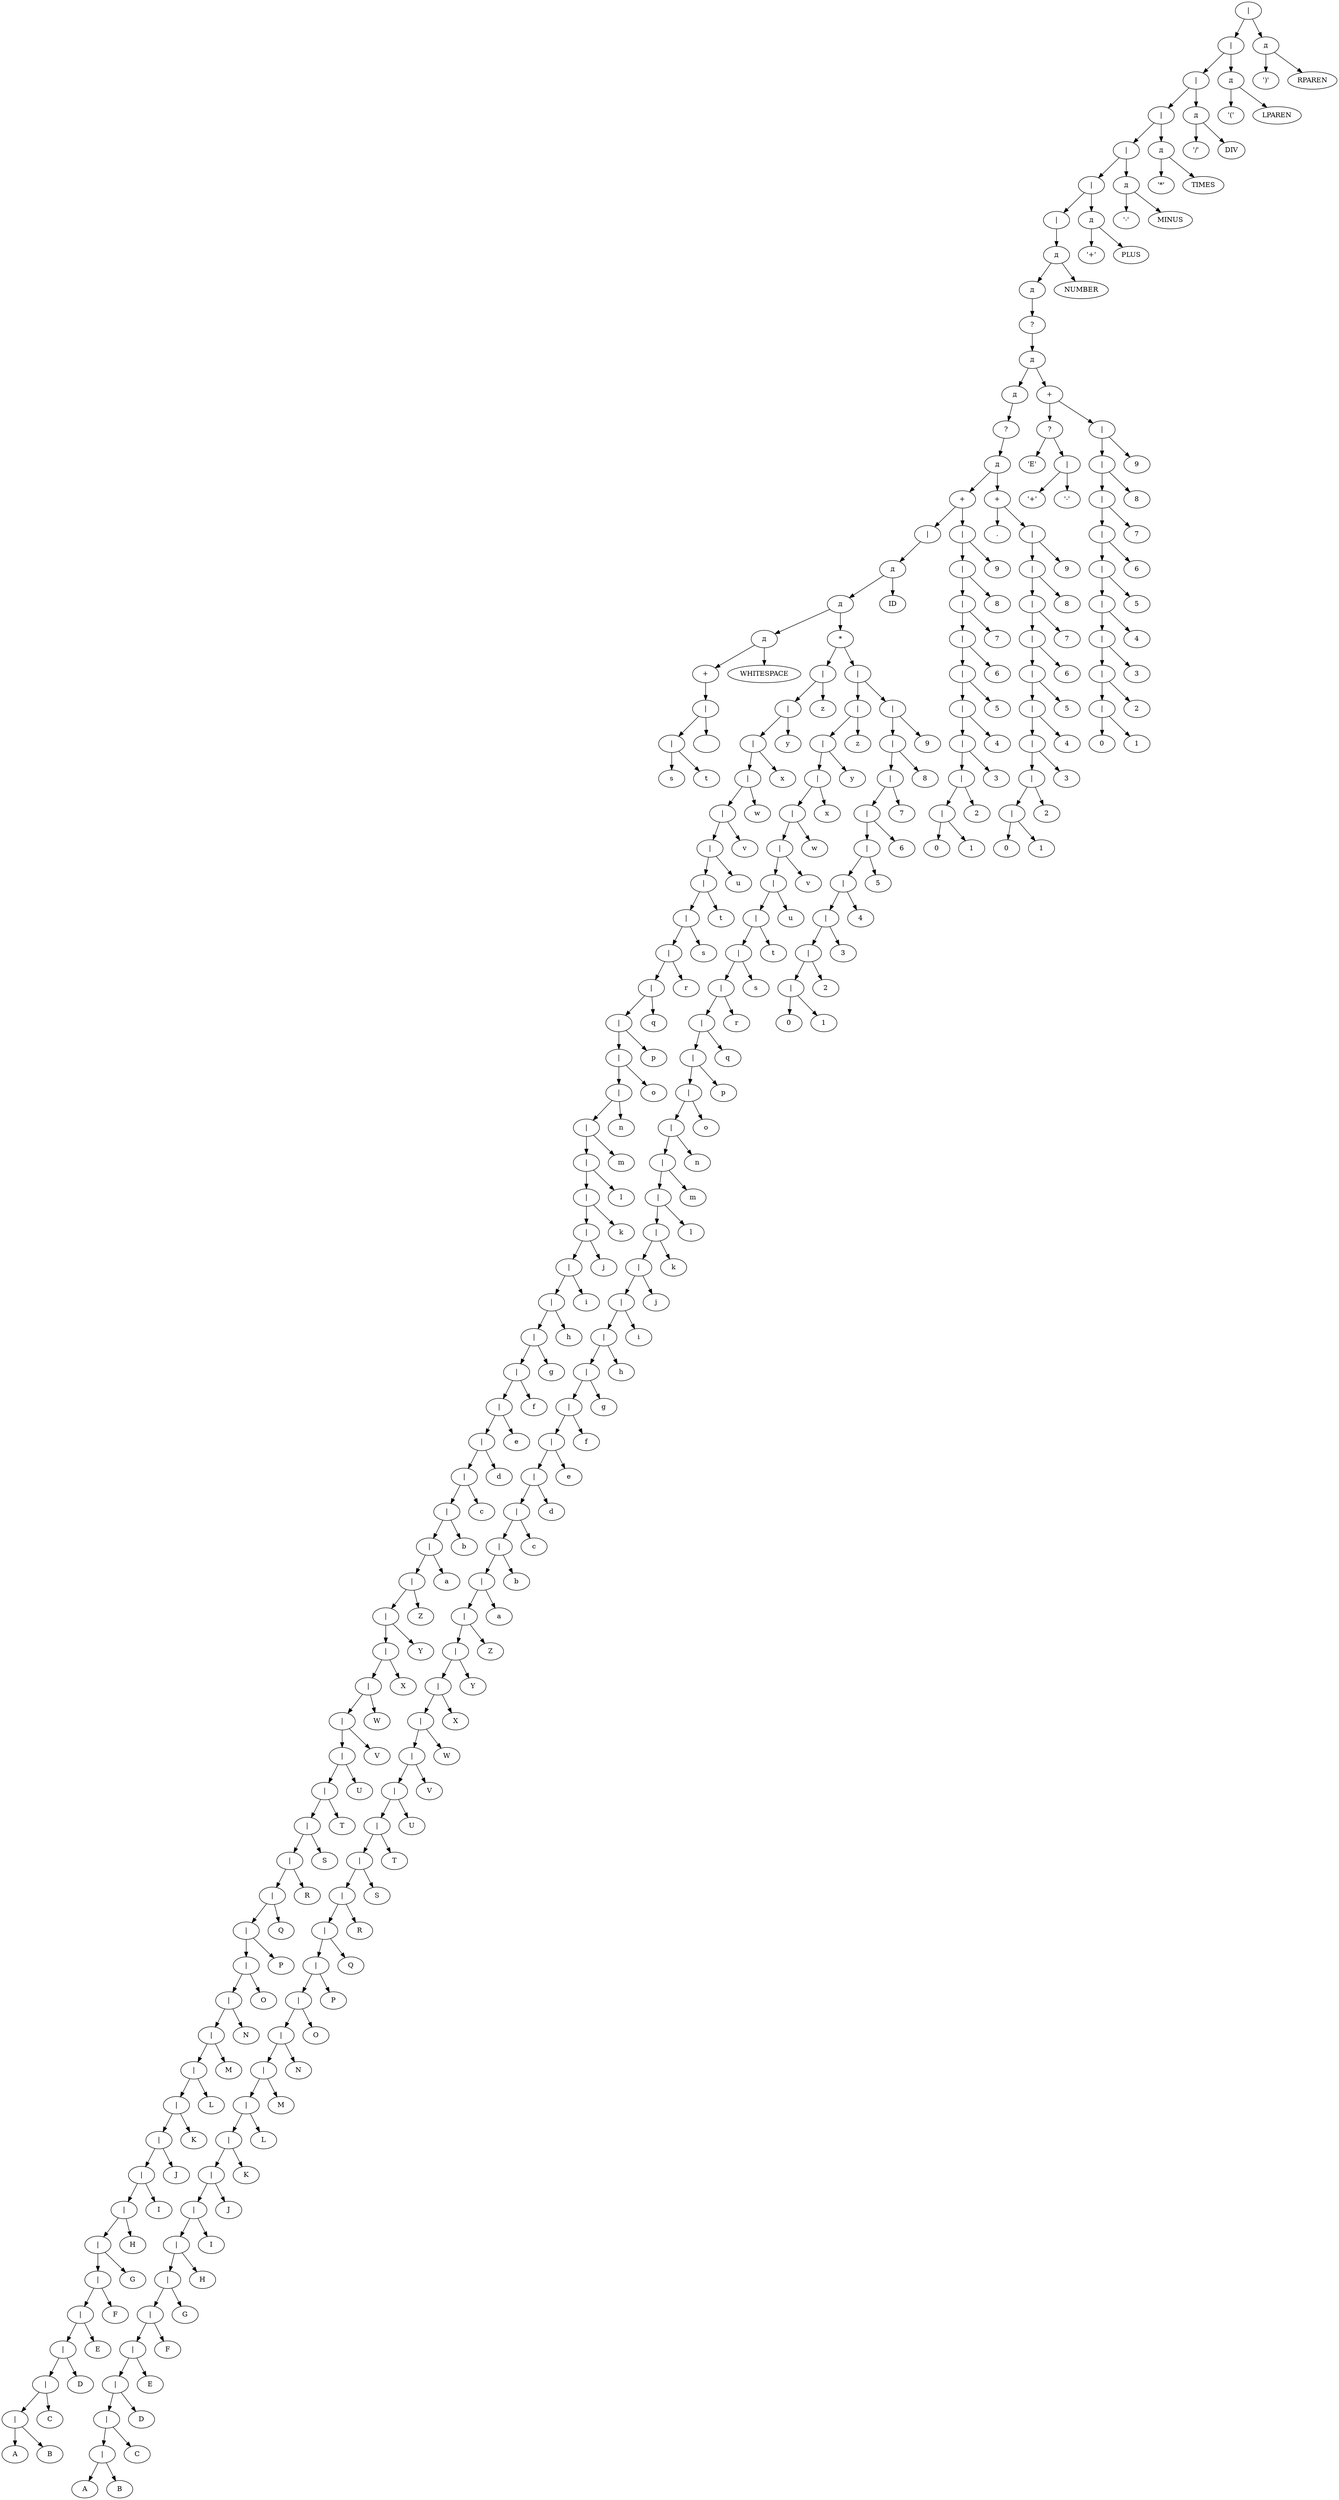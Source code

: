 digraph {
	graph [bb="0,0,2753.7,5148"];
	node [label="\N"];
	<notations.Node object at 0x7f28adb4c7f0>	[height=0.5,
		label="|",
		pos="2571,5130",
		width=0.75];
	<notations.Node object at 0x7f28adb4c670>	[height=0.5,
		label="|",
		pos="2535,5058",
		width=0.75];
	<notations.Node object at 0x7f28adb4c7f0> -> <notations.Node object at 0x7f28adb4c670>	[pos="e,2543.3,5075.1 2562.7,5112.8 2558.3,5104.3 2552.9,5093.7 2548,5084.2"];
	<notations.Node object at 0x7f28adb4c790>	[height=0.5,
		label=д,
		pos="2607,5058",
		width=0.75];
	<notations.Node object at 0x7f28adb4c7f0> -> <notations.Node object at 0x7f28adb4c790>	[pos="e,2598.7,5075.1 2579.3,5112.8 2583.7,5104.3 2589.1,5093.7 2594,5084.2"];
	<notations.Node object at 0x7f28adb4c4f0>	[height=0.5,
		label="|",
		pos="2463,4986",
		width=0.75];
	<notations.Node object at 0x7f28adb4c670> -> <notations.Node object at 0x7f28adb4c4f0>	[pos="e,2477.8,5001.4 2520.4,5042.8 2510.3,5032.9 2496.5,5019.5 2485,5008.4"];
	<notations.Node object at 0x7f28adb4c610>	[height=0.5,
		label=д,
		pos="2535,4986",
		width=0.75];
	<notations.Node object at 0x7f28adb4c670> -> <notations.Node object at 0x7f28adb4c610>	[pos="e,2535,5004.1 2535,5039.7 2535,5032 2535,5022.7 2535,5014.1"];
	<notations.Node object at 0x7f28adb4c370>	[height=0.5,
		label="|",
		pos="2391,4914",
		width=0.75];
	<notations.Node object at 0x7f28adb4c4f0> -> <notations.Node object at 0x7f28adb4c370>	[pos="e,2405.8,4929.4 2448.4,4970.8 2438.3,4960.9 2424.5,4947.5 2413,4936.4"];
	<notations.Node object at 0x7f28adb4c490>	[height=0.5,
		label=д,
		pos="2463,4914",
		width=0.75];
	<notations.Node object at 0x7f28adb4c4f0> -> <notations.Node object at 0x7f28adb4c490>	[pos="e,2463,4932.1 2463,4967.7 2463,4960 2463,4950.7 2463,4942.1"];
	<notations.Node object at 0x7f28adb4c1f0>	[height=0.5,
		label="|",
		pos="2319,4842",
		width=0.75];
	<notations.Node object at 0x7f28adb4c370> -> <notations.Node object at 0x7f28adb4c1f0>	[pos="e,2333.8,4857.4 2376.4,4898.8 2366.3,4888.9 2352.5,4875.5 2341,4864.4"];
	<notations.Node object at 0x7f28adb4c310>	[height=0.5,
		label=д,
		pos="2391,4842",
		width=0.75];
	<notations.Node object at 0x7f28adb4c370> -> <notations.Node object at 0x7f28adb4c310>	[pos="e,2391,4860.1 2391,4895.7 2391,4888 2391,4878.7 2391,4870.1"];
	<notations.Node object at 0x7f28adb4c070>	[height=0.5,
		label="|",
		pos="2247,4770",
		width=0.75];
	<notations.Node object at 0x7f28adb4c1f0> -> <notations.Node object at 0x7f28adb4c070>	[pos="e,2261.8,4785.4 2304.4,4826.8 2294.3,4816.9 2280.5,4803.5 2269,4792.4"];
	<notations.Node object at 0x7f28adb4c190>	[height=0.5,
		label=д,
		pos="2319,4770",
		width=0.75];
	<notations.Node object at 0x7f28adb4c1f0> -> <notations.Node object at 0x7f28adb4c190>	[pos="e,2319,4788.1 2319,4823.7 2319,4816 2319,4806.7 2319,4798.1"];
	<notations.Node object at 0x7f28adb4aeb0>	[height=0.5,
		label="|",
		pos="2175,4698",
		width=0.75];
	<notations.Node object at 0x7f28adb4c070> -> <notations.Node object at 0x7f28adb4aeb0>	[pos="e,2189.8,4713.4 2232.4,4754.8 2222.3,4744.9 2208.5,4731.5 2197,4720.4"];
	<notations.Node object at 0x7f28adb4afd0>	[height=0.5,
		label=д,
		pos="2247,4698",
		width=0.75];
	<notations.Node object at 0x7f28adb4c070> -> <notations.Node object at 0x7f28adb4afd0>	[pos="e,2247,4716.1 2247,4751.7 2247,4744 2247,4734.7 2247,4726.1"];
	<notations.Node object at 0x7f28adb4ae50>	[height=0.5,
		label=д,
		pos="2175,4626",
		width=0.75];
	<notations.Node object at 0x7f28adb4aeb0> -> <notations.Node object at 0x7f28adb4ae50>	[pos="e,2175,4644.1 2175,4679.7 2175,4672 2175,4662.7 2175,4654.1"];
	<notations.Node object at 0x7f28adb4ad90>	[height=0.5,
		label=д,
		pos="2125,4554",
		width=0.75];
	<notations.Node object at 0x7f28adb4ae50> -> <notations.Node object at 0x7f28adb4ad90>	[pos="e,2136.1,4570.5 2163.9,4609.5 2157.5,4600.5 2149.3,4589 2142.1,4578.9"];
	<notations.Node object at 0x7f28adb4adf0>	[height=0.5,
		label=NUMBER,
		pos="2226,4554",
		width=1.5526];
	<notations.Node object at 0x7f28adb4ae50> -> <notations.Node object at 0x7f28adb4adf0>	[pos="e,2213.6,4572 2186.3,4609.5 2192.6,4600.9 2200.5,4590 2207.6,4580.2"];
	<notations.Node object at 0x7f28adb4ad30>	[height=0.5,
		label="?",
		pos="2125,4482",
		width=0.75];
	<notations.Node object at 0x7f28adb4ad90> -> <notations.Node object at 0x7f28adb4ad30>	[pos="e,2125,4500.1 2125,4535.7 2125,4528 2125,4518.7 2125,4510.1"];
	<notations.Node object at 0x7f28adb4acd0>	[height=0.5,
		label=д,
		pos="2125,4410",
		width=0.75];
	<notations.Node object at 0x7f28adb4ad30> -> <notations.Node object at 0x7f28adb4acd0>	[pos="e,2125,4428.1 2125,4463.7 2125,4456 2125,4446.7 2125,4438.1"];
	<notations.Node object at 0x7f28adb4a310>	[height=0.5,
		label=д,
		pos="2089,4338",
		width=0.75];
	<notations.Node object at 0x7f28adb4acd0> -> <notations.Node object at 0x7f28adb4a310>	[pos="e,2097.3,4355.1 2116.7,4392.8 2112.3,4384.3 2106.9,4373.7 2102,4364.2"];
	<notations.Node object at 0x7f28adb4ac70>	[height=0.5,
		label="+",
		pos="2161,4338",
		width=0.75];
	<notations.Node object at 0x7f28adb4acd0> -> <notations.Node object at 0x7f28adb4ac70>	[pos="e,2152.7,4355.1 2133.3,4392.8 2137.7,4384.3 2143.1,4373.7 2148,4364.2"];
	<notations.Node object at 0x7f28adb4a2b0>	[height=0.5,
		label="?",
		pos="2071,4266",
		width=0.75];
	<notations.Node object at 0x7f28adb4a310> -> <notations.Node object at 0x7f28adb4a2b0>	[pos="e,2075.3,4283.8 2084.6,4320.1 2082.6,4312.1 2080.1,4302.5 2077.9,4293.7"];
	<notations.Node object at 0x7f28adb4a250>	[height=0.5,
		label=д,
		pos="2053,4194",
		width=0.75];
	<notations.Node object at 0x7f28adb4a2b0> -> <notations.Node object at 0x7f28adb4a250>	[pos="e,2057.3,4211.8 2066.6,4248.1 2064.6,4240.1 2062.1,4230.5 2059.9,4221.7"];
	<notations.Node object at 0x7f28adb489d0>	[height=0.5,
		label="+",
		pos="1981,4122",
		width=0.75];
	<notations.Node object at 0x7f28adb4a250> -> <notations.Node object at 0x7f28adb489d0>	[pos="e,1995.8,4137.4 2038.4,4178.8 2028.3,4168.9 2014.5,4155.5 2003,4144.4"];
	<notations.Node object at 0x7f28adb4a1f0>	[height=0.5,
		label="+",
		pos="2053,4122",
		width=0.75];
	<notations.Node object at 0x7f28adb4a250> -> <notations.Node object at 0x7f28adb4a1f0>	[pos="e,2053,4140.1 2053,4175.7 2053,4168 2053,4158.7 2053,4150.1"];
	<notations.Node object at 0x7f28adb48250>	[height=0.5,
		label="|",
		pos="1909,4050",
		width=0.75];
	<notations.Node object at 0x7f28adb489d0> -> <notations.Node object at 0x7f28adb48250>	[pos="e,1923.8,4065.4 1966.4,4106.8 1956.3,4096.9 1942.5,4083.5 1931,4072.4"];
	<notations.Node object at 0x7f28adb48970>	[height=0.5,
		label="|",
		pos="1981,4050",
		width=0.75];
	<notations.Node object at 0x7f28adb489d0> -> <notations.Node object at 0x7f28adb48970>	[pos="e,1981,4068.1 1981,4103.7 1981,4096 1981,4086.7 1981,4078.1"];
	<notations.Node object at 0x7f28adb481f0>	[height=0.5,
		label=д,
		pos="1837,3978",
		width=0.75];
	<notations.Node object at 0x7f28adb48250> -> <notations.Node object at 0x7f28adb481f0>	[pos="e,1851.8,3993.4 1894.4,4034.8 1884.3,4024.9 1870.5,4011.5 1859,4000.4"];
	<notations.Node object at 0x7f28adb48130>	[height=0.5,
		label=д,
		pos="1729,3906",
		width=0.75];
	<notations.Node object at 0x7f28adb481f0> -> <notations.Node object at 0x7f28adb48130>	[pos="e,1747.6,3919.1 1818.2,3964.8 1801,3953.7 1775.4,3937.1 1756,3924.5"];
	<notations.Node object at 0x7f28adb48190>	[height=0.5,
		label=ID,
		pos="1837,3906",
		width=0.75];
	<notations.Node object at 0x7f28adb481f0> -> <notations.Node object at 0x7f28adb48190>	[pos="e,1837,3924.1 1837,3959.7 1837,3952 1837,3942.7 1837,3934.1"];
	<notations.Node object at 0x7f28adbb8a30>	[height=0.5,
		label=д,
		pos="1573,3834",
		width=0.75];
	<notations.Node object at 0x7f28adb48130> -> <notations.Node object at 0x7f28adbb8a30>	[pos="e,1594.8,3844.8 1707.3,3895.3 1680.5,3883.2 1634.7,3862.7 1604.1,3849"];
	<notations.Node object at 0x7f28adb480d0>	[height=0.5,
		label="*",
		pos="1729,3834",
		width=0.75];
	<notations.Node object at 0x7f28adb48130> -> <notations.Node object at 0x7f28adb480d0>	[pos="e,1729,3852.1 1729,3887.7 1729,3880 1729,3870.7 1729,3862.1"];
	<notations.Node object at 0x7f28adbb8970>	[height=0.5,
		label="+",
		pos="1453,3762",
		width=0.75];
	<notations.Node object at 0x7f28adbb8a30> -> <notations.Node object at 0x7f28adbb8970>	[pos="e,1472.8,3774.6 1553.2,3821.4 1533.7,3810.1 1503.8,3792.7 1481.8,3779.8"];
	<notations.Node object at 0x7f28adbb89d0>	[height=0.5,
		label=WHITESPACE,
		pos="1573,3762",
		width=2.0943];
	<notations.Node object at 0x7f28adbb8a30> -> <notations.Node object at 0x7f28adbb89d0>	[pos="e,1573,3780.1 1573,3815.7 1573,3808 1573,3798.7 1573,3790.1"];
	<notations.Node object at 0x7f28adbb8910>	[height=0.5,
		label="|",
		pos="1453,3690",
		width=0.75];
	<notations.Node object at 0x7f28adbb8970> -> <notations.Node object at 0x7f28adbb8910>	[pos="e,1453,3708.1 1453,3743.7 1453,3736 1453,3726.7 1453,3718.1"];
	<notations.Node object at 0x7f28adbb8730>	[height=0.5,
		label="|",
		pos="1383,3618",
		width=0.75];
	<notations.Node object at 0x7f28adbb8910> -> <notations.Node object at 0x7f28adbb8730>	[pos="e,1397.5,3633.5 1438.5,3674.5 1428.7,3664.7 1415.7,3651.7 1404.7,3640.7"];
	<notations.Node object at 0x7f28adbb88b0>	[height=0.5,
		label="\n",
		pos="1455,3618",
		width=0.75];
	<notations.Node object at 0x7f28adbb8910> -> <notations.Node object at 0x7f28adbb88b0>	[pos="e,1454.5,3636.1 1453.5,3671.7 1453.7,3664 1454,3654.7 1454.2,3646.1"];
	<notations.Node object at 0x7f28adda5340>	[height=0.5,
		label="\s",
		pos="1383,3546",
		width=0.75];
	<notations.Node object at 0x7f28adbb8730> -> <notations.Node object at 0x7f28adda5340>	[pos="e,1383,3564.1 1383,3599.7 1383,3592 1383,3582.7 1383,3574.1"];
	<notations.Node object at 0x7f28adda53a0>	[height=0.5,
		label="\t",
		pos="1455,3546",
		width=0.75];
	<notations.Node object at 0x7f28adbb8730> -> <notations.Node object at 0x7f28adda53a0>	[pos="e,1440.2,3561.4 1397.6,3602.8 1407.7,3592.9 1421.5,3579.5 1433,3568.4"];
	<notations.Node object at 0x7f28adbc3190>	[height=0.5,
		label="|",
		pos="1693,3762",
		width=0.75];
	<notations.Node object at 0x7f28adb480d0> -> <notations.Node object at 0x7f28adbc3190>	[pos="e,1701.3,3779.1 1720.7,3816.8 1716.3,3808.3 1710.9,3797.7 1706,3788.2"];
	<notations.Node object at 0x7f28adb48070>	[height=0.5,
		label="|",
		pos="1765,3762",
		width=0.75];
	<notations.Node object at 0x7f28adb480d0> -> <notations.Node object at 0x7f28adb48070>	[pos="e,1756.7,3779.1 1737.3,3816.8 1741.7,3808.3 1747.1,3797.7 1752,3788.2"];
	<notations.Node object at 0x7f28adbc30d0>	[height=0.5,
		label="|",
		pos="1621,3690",
		width=0.75];
	<notations.Node object at 0x7f28adbc3190> -> <notations.Node object at 0x7f28adbc30d0>	[pos="e,1635.8,3705.4 1678.4,3746.8 1668.3,3736.9 1654.5,3723.5 1643,3712.4"];
	<notations.Node object at 0x7f28adbc3130>	[height=0.5,
		label=z,
		pos="1693,3690",
		width=0.75];
	<notations.Node object at 0x7f28adbc3190> -> <notations.Node object at 0x7f28adbc3130>	[pos="e,1693,3708.1 1693,3743.7 1693,3736 1693,3726.7 1693,3718.1"];
	<notations.Node object at 0x7f28adbc2fd0>	[height=0.5,
		label="|",
		pos="1549,3618",
		width=0.75];
	<notations.Node object at 0x7f28adbc30d0> -> <notations.Node object at 0x7f28adbc2fd0>	[pos="e,1563.8,3633.4 1606.4,3674.8 1596.3,3664.9 1582.5,3651.5 1571,3640.4"];
	<notations.Node object at 0x7f28adbc3070>	[height=0.5,
		label=y,
		pos="1621,3618",
		width=0.75];
	<notations.Node object at 0x7f28adbc30d0> -> <notations.Node object at 0x7f28adbc3070>	[pos="e,1621,3636.1 1621,3671.7 1621,3664 1621,3654.7 1621,3646.1"];
	<notations.Node object at 0x7f28adbc2f10>	[height=0.5,
		label="|",
		pos="1539,3546",
		width=0.75];
	<notations.Node object at 0x7f28adbc2fd0> -> <notations.Node object at 0x7f28adbc2f10>	[pos="e,1541.5,3564.3 1546.6,3600.1 1545.5,3592.3 1544.1,3583 1542.9,3574.4"];
	<notations.Node object at 0x7f28adbc2f70>	[height=0.5,
		label=x,
		pos="1611,3546",
		width=0.75];
	<notations.Node object at 0x7f28adbc2fd0> -> <notations.Node object at 0x7f28adbc2f70>	[pos="e,1597.9,3561.8 1562.1,3602.2 1570.5,3592.7 1581.6,3580.2 1591,3569.6"];
	<notations.Node object at 0x7f28adbc2e50>	[height=0.5,
		label="|",
		pos="1487,3474",
		width=0.75];
	<notations.Node object at 0x7f28adbc2f10> -> <notations.Node object at 0x7f28adbc2e50>	[pos="e,1498.5,3490.5 1527.5,3529.5 1520.7,3520.4 1512.1,3508.8 1504.5,3498.6"];
	<notations.Node object at 0x7f28adbc2eb0>	[height=0.5,
		label=w,
		pos="1559,3474",
		width=0.75];
	<notations.Node object at 0x7f28adbc2f10> -> <notations.Node object at 0x7f28adbc2eb0>	[pos="e,1554.2,3491.8 1543.8,3528.1 1546.1,3520.1 1548.8,3510.5 1551.4,3501.7"];
	<notations.Node object at 0x7f28adbc2d90>	[height=0.5,
		label="|",
		pos="1461,3402",
		width=0.75];
	<notations.Node object at 0x7f28adbc2e50> -> <notations.Node object at 0x7f28adbc2d90>	[pos="e,1467.3,3420 1480.8,3456.4 1477.8,3448.3 1474.2,3438.4 1470.8,3429.4"];
	<notations.Node object at 0x7f28adbc2df0>	[height=0.5,
		label=v,
		pos="1533,3402",
		width=0.75];
	<notations.Node object at 0x7f28adbc2e50> -> <notations.Node object at 0x7f28adbc2df0>	[pos="e,1522.6,3418.8 1497.4,3457.1 1503.2,3448.3 1510.5,3437.3 1517,3427.4"];
	<notations.Node object at 0x7f28adbc2cd0>	[height=0.5,
		label="|",
		pos="1448,3330",
		width=0.75];
	<notations.Node object at 0x7f28adbc2d90> -> <notations.Node object at 0x7f28adbc2cd0>	[pos="e,1451.2,3348.3 1457.9,3384.1 1456.4,3376.3 1454.7,3367 1453.1,3358.4"];
	<notations.Node object at 0x7f28adbc2d30>	[height=0.5,
		label=u,
		pos="1520,3330",
		width=0.75];
	<notations.Node object at 0x7f28adbc2d90> -> <notations.Node object at 0x7f28adbc2d30>	[pos="e,1507.2,3346.2 1473.8,3385.8 1481.6,3376.5 1491.7,3364.5 1500.5,3354.1"];
	<notations.Node object at 0x7f28adbc2c10>	[height=0.5,
		label="|",
		pos="1412,3258",
		width=0.75];
	<notations.Node object at 0x7f28adbc2cd0> -> <notations.Node object at 0x7f28adbc2c10>	[pos="e,1420.3,3275.1 1439.7,3312.8 1435.3,3304.3 1429.9,3293.7 1425,3284.2"];
	<notations.Node object at 0x7f28adbc2c70>	[height=0.5,
		label=t,
		pos="1484,3258",
		width=0.75];
	<notations.Node object at 0x7f28adbc2cd0> -> <notations.Node object at 0x7f28adbc2c70>	[pos="e,1475.7,3275.1 1456.3,3312.8 1460.7,3304.3 1466.1,3293.7 1471,3284.2"];
	<notations.Node object at 0x7f28adbc2b50>	[height=0.5,
		label="|",
		pos="1376,3186",
		width=0.75];
	<notations.Node object at 0x7f28adbc2c10> -> <notations.Node object at 0x7f28adbc2b50>	[pos="e,1384.3,3203.1 1403.7,3240.8 1399.3,3232.3 1393.9,3221.7 1389,3212.2"];
	<notations.Node object at 0x7f28adbc2bb0>	[height=0.5,
		label=s,
		pos="1448,3186",
		width=0.75];
	<notations.Node object at 0x7f28adbc2c10> -> <notations.Node object at 0x7f28adbc2bb0>	[pos="e,1439.7,3203.1 1420.3,3240.8 1424.7,3232.3 1430.1,3221.7 1435,3212.2"];
	<notations.Node object at 0x7f28adbc2a90>	[height=0.5,
		label="|",
		pos="1340,3114",
		width=0.75];
	<notations.Node object at 0x7f28adbc2b50> -> <notations.Node object at 0x7f28adbc2a90>	[pos="e,1348.3,3131.1 1367.7,3168.8 1363.3,3160.3 1357.9,3149.7 1353,3140.2"];
	<notations.Node object at 0x7f28adbc2af0>	[height=0.5,
		label=r,
		pos="1412,3114",
		width=0.75];
	<notations.Node object at 0x7f28adbc2b50> -> <notations.Node object at 0x7f28adbc2af0>	[pos="e,1403.7,3131.1 1384.3,3168.8 1388.7,3160.3 1394.1,3149.7 1399,3140.2"];
	<notations.Node object at 0x7f28adbc29d0>	[height=0.5,
		label="|",
		pos="1273,3042",
		width=0.75];
	<notations.Node object at 0x7f28adbc2a90> -> <notations.Node object at 0x7f28adbc29d0>	[pos="e,1286.9,3057.5 1326.1,3098.5 1316.9,3088.8 1304.5,3075.9 1294.1,3065"];
	<notations.Node object at 0x7f28adbc2a30>	[height=0.5,
		label=q,
		pos="1345,3042",
		width=0.75];
	<notations.Node object at 0x7f28adbc2a90> -> <notations.Node object at 0x7f28adbc2a30>	[pos="e,1343.8,3060.1 1341.2,3095.7 1341.8,3088 1342.4,3078.7 1343.1,3070.1"];
	<notations.Node object at 0x7f28adbc2910>	[height=0.5,
		label="|",
		pos="1273,2970",
		width=0.75];
	<notations.Node object at 0x7f28adbc29d0> -> <notations.Node object at 0x7f28adbc2910>	[pos="e,1273,2988.1 1273,3023.7 1273,3016 1273,3006.7 1273,2998.1"];
	<notations.Node object at 0x7f28adbc2970>	[height=0.5,
		label=p,
		pos="1345,2970",
		width=0.75];
	<notations.Node object at 0x7f28adbc29d0> -> <notations.Node object at 0x7f28adbc2970>	[pos="e,1330.2,2985.4 1287.6,3026.8 1297.7,3016.9 1311.5,3003.5 1323,2992.4"];
	<notations.Node object at 0x7f28adbc2850>	[height=0.5,
		label="|",
		pos="1273,2898",
		width=0.75];
	<notations.Node object at 0x7f28adbc2910> -> <notations.Node object at 0x7f28adbc2850>	[pos="e,1273,2916.1 1273,2951.7 1273,2944 1273,2934.7 1273,2926.1"];
	<notations.Node object at 0x7f28adbc28b0>	[height=0.5,
		label=o,
		pos="1345,2898",
		width=0.75];
	<notations.Node object at 0x7f28adbc2910> -> <notations.Node object at 0x7f28adbc28b0>	[pos="e,1330.2,2913.4 1287.6,2954.8 1297.7,2944.9 1311.5,2931.5 1323,2920.4"];
	<notations.Node object at 0x7f28adbc2790>	[height=0.5,
		label="|",
		pos="1206,2826",
		width=0.75];
	<notations.Node object at 0x7f28adbc2850> -> <notations.Node object at 0x7f28adbc2790>	[pos="e,1219.9,2841.5 1259.1,2882.5 1249.9,2872.8 1237.5,2859.9 1227.1,2849"];
	<notations.Node object at 0x7f28adbc27f0>	[height=0.5,
		label=n,
		pos="1278,2826",
		width=0.75];
	<notations.Node object at 0x7f28adbc2850> -> <notations.Node object at 0x7f28adbc27f0>	[pos="e,1276.8,2844.1 1274.2,2879.7 1274.8,2872 1275.4,2862.7 1276.1,2854.1"];
	<notations.Node object at 0x7f28adbc26d0>	[height=0.5,
		label="|",
		pos="1206,2754",
		width=0.75];
	<notations.Node object at 0x7f28adbc2790> -> <notations.Node object at 0x7f28adbc26d0>	[pos="e,1206,2772.1 1206,2807.7 1206,2800 1206,2790.7 1206,2782.1"];
	<notations.Node object at 0x7f28adbc2730>	[height=0.5,
		label=m,
		pos="1278,2754",
		width=0.75];
	<notations.Node object at 0x7f28adbc2790> -> <notations.Node object at 0x7f28adbc2730>	[pos="e,1263.2,2769.4 1220.6,2810.8 1230.7,2800.9 1244.5,2787.5 1256,2776.4"];
	<notations.Node object at 0x7f28adbc2610>	[height=0.5,
		label="|",
		pos="1206,2682",
		width=0.75];
	<notations.Node object at 0x7f28adbc26d0> -> <notations.Node object at 0x7f28adbc2610>	[pos="e,1206,2700.1 1206,2735.7 1206,2728 1206,2718.7 1206,2710.1"];
	<notations.Node object at 0x7f28adbc2670>	[height=0.5,
		label=l,
		pos="1278,2682",
		width=0.75];
	<notations.Node object at 0x7f28adbc26d0> -> <notations.Node object at 0x7f28adbc2670>	[pos="e,1263.2,2697.4 1220.6,2738.8 1230.7,2728.9 1244.5,2715.5 1256,2704.4"];
	<notations.Node object at 0x7f28adbc2550>	[height=0.5,
		label="|",
		pos="1206,2610",
		width=0.75];
	<notations.Node object at 0x7f28adbc2610> -> <notations.Node object at 0x7f28adbc2550>	[pos="e,1206,2628.1 1206,2663.7 1206,2656 1206,2646.7 1206,2638.1"];
	<notations.Node object at 0x7f28adbc25b0>	[height=0.5,
		label=k,
		pos="1278,2610",
		width=0.75];
	<notations.Node object at 0x7f28adbc2610> -> <notations.Node object at 0x7f28adbc25b0>	[pos="e,1263.2,2625.4 1220.6,2666.8 1230.7,2656.9 1244.5,2643.5 1256,2632.4"];
	<notations.Node object at 0x7f28adbc2490>	[height=0.5,
		label="|",
		pos="1170,2538",
		width=0.75];
	<notations.Node object at 0x7f28adbc2550> -> <notations.Node object at 0x7f28adbc2490>	[pos="e,1178.3,2555.1 1197.7,2592.8 1193.3,2584.3 1187.9,2573.7 1183,2564.2"];
	<notations.Node object at 0x7f28adbc24f0>	[height=0.5,
		label=j,
		pos="1242,2538",
		width=0.75];
	<notations.Node object at 0x7f28adbc2550> -> <notations.Node object at 0x7f28adbc24f0>	[pos="e,1233.7,2555.1 1214.3,2592.8 1218.7,2584.3 1224.1,2573.7 1229,2564.2"];
	<notations.Node object at 0x7f28adbc23d0>	[height=0.5,
		label="|",
		pos="1134,2466",
		width=0.75];
	<notations.Node object at 0x7f28adbc2490> -> <notations.Node object at 0x7f28adbc23d0>	[pos="e,1142.3,2483.1 1161.7,2520.8 1157.3,2512.3 1151.9,2501.7 1147,2492.2"];
	<notations.Node object at 0x7f28adbc2430>	[height=0.5,
		label=i,
		pos="1206,2466",
		width=0.75];
	<notations.Node object at 0x7f28adbc2490> -> <notations.Node object at 0x7f28adbc2430>	[pos="e,1197.7,2483.1 1178.3,2520.8 1182.7,2512.3 1188.1,2501.7 1193,2492.2"];
	<notations.Node object at 0x7f28adbc2310>	[height=0.5,
		label="|",
		pos="1098,2394",
		width=0.75];
	<notations.Node object at 0x7f28adbc23d0> -> <notations.Node object at 0x7f28adbc2310>	[pos="e,1106.3,2411.1 1125.7,2448.8 1121.3,2440.3 1115.9,2429.7 1111,2420.2"];
	<notations.Node object at 0x7f28adbc2370>	[height=0.5,
		label=h,
		pos="1170,2394",
		width=0.75];
	<notations.Node object at 0x7f28adbc23d0> -> <notations.Node object at 0x7f28adbc2370>	[pos="e,1161.7,2411.1 1142.3,2448.8 1146.7,2440.3 1152.1,2429.7 1157,2420.2"];
	<notations.Node object at 0x7f28adbc2250>	[height=0.5,
		label="|",
		pos="1062,2322",
		width=0.75];
	<notations.Node object at 0x7f28adbc2310> -> <notations.Node object at 0x7f28adbc2250>	[pos="e,1070.3,2339.1 1089.7,2376.8 1085.3,2368.3 1079.9,2357.7 1075,2348.2"];
	<notations.Node object at 0x7f28adbc22b0>	[height=0.5,
		label=g,
		pos="1134,2322",
		width=0.75];
	<notations.Node object at 0x7f28adbc2310> -> <notations.Node object at 0x7f28adbc22b0>	[pos="e,1125.7,2339.1 1106.3,2376.8 1110.7,2368.3 1116.1,2357.7 1121,2348.2"];
	<notations.Node object at 0x7f28adbc2190>	[height=0.5,
		label="|",
		pos="1026,2250",
		width=0.75];
	<notations.Node object at 0x7f28adbc2250> -> <notations.Node object at 0x7f28adbc2190>	[pos="e,1034.3,2267.1 1053.7,2304.8 1049.3,2296.3 1043.9,2285.7 1039,2276.2"];
	<notations.Node object at 0x7f28adbc21f0>	[height=0.5,
		label=f,
		pos="1098,2250",
		width=0.75];
	<notations.Node object at 0x7f28adbc2250> -> <notations.Node object at 0x7f28adbc21f0>	[pos="e,1089.7,2267.1 1070.3,2304.8 1074.7,2296.3 1080.1,2285.7 1085,2276.2"];
	<notations.Node object at 0x7f28adbc20d0>	[height=0.5,
		label="|",
		pos="990,2178",
		width=0.75];
	<notations.Node object at 0x7f28adbc2190> -> <notations.Node object at 0x7f28adbc20d0>	[pos="e,998.3,2195.1 1017.7,2232.8 1013.3,2224.3 1007.9,2213.7 1003,2204.2"];
	<notations.Node object at 0x7f28adbc2130>	[height=0.5,
		label=e,
		pos="1062,2178",
		width=0.75];
	<notations.Node object at 0x7f28adbc2190> -> <notations.Node object at 0x7f28adbc2130>	[pos="e,1053.7,2195.1 1034.3,2232.8 1038.7,2224.3 1044.1,2213.7 1049,2204.2"];
	<notations.Node object at 0x7f28adbc0fd0>	[height=0.5,
		label="|",
		pos="954,2106",
		width=0.75];
	<notations.Node object at 0x7f28adbc20d0> -> <notations.Node object at 0x7f28adbc0fd0>	[pos="e,962.3,2123.1 981.65,2160.8 977.29,2152.3 971.85,2141.7 966.96,2132.2"];
	<notations.Node object at 0x7f28adbc2070>	[height=0.5,
		label=d,
		pos="1026,2106",
		width=0.75];
	<notations.Node object at 0x7f28adbc20d0> -> <notations.Node object at 0x7f28adbc2070>	[pos="e,1017.7,2123.1 998.35,2160.8 1002.7,2152.3 1008.1,2141.7 1013,2132.2"];
	<notations.Node object at 0x7f28adbc0f10>	[height=0.5,
		label="|",
		pos="918,2034",
		width=0.75];
	<notations.Node object at 0x7f28adbc0fd0> -> <notations.Node object at 0x7f28adbc0f10>	[pos="e,926.3,2051.1 945.65,2088.8 941.29,2080.3 935.85,2069.7 930.96,2060.2"];
	<notations.Node object at 0x7f28adbc0f70>	[height=0.5,
		label=c,
		pos="990,2034",
		width=0.75];
	<notations.Node object at 0x7f28adbc0fd0> -> <notations.Node object at 0x7f28adbc0f70>	[pos="e,981.7,2051.1 962.35,2088.8 966.71,2080.3 972.15,2069.7 977.04,2060.2"];
	<notations.Node object at 0x7f28adbc0e50>	[height=0.5,
		label="|",
		pos="882,1962",
		width=0.75];
	<notations.Node object at 0x7f28adbc0f10> -> <notations.Node object at 0x7f28adbc0e50>	[pos="e,890.3,1979.1 909.65,2016.8 905.29,2008.3 899.85,1997.7 894.96,1988.2"];
	<notations.Node object at 0x7f28adbc0eb0>	[height=0.5,
		label=b,
		pos="954,1962",
		width=0.75];
	<notations.Node object at 0x7f28adbc0f10> -> <notations.Node object at 0x7f28adbc0eb0>	[pos="e,945.7,1979.1 926.35,2016.8 930.71,2008.3 936.15,1997.7 941.04,1988.2"];
	<notations.Node object at 0x7f28adbc0d90>	[height=0.5,
		label="|",
		pos="846,1890",
		width=0.75];
	<notations.Node object at 0x7f28adbc0e50> -> <notations.Node object at 0x7f28adbc0d90>	[pos="e,854.3,1907.1 873.65,1944.8 869.29,1936.3 863.85,1925.7 858.96,1916.2"];
	<notations.Node object at 0x7f28adbc0df0>	[height=0.5,
		label=a,
		pos="918,1890",
		width=0.75];
	<notations.Node object at 0x7f28adbc0e50> -> <notations.Node object at 0x7f28adbc0df0>	[pos="e,909.7,1907.1 890.35,1944.8 894.71,1936.3 900.15,1925.7 905.04,1916.2"];
	<notations.Node object at 0x7f28adbc0cd0>	[height=0.5,
		label="|",
		pos="792,1818",
		width=0.75];
	<notations.Node object at 0x7f28adbc0d90> -> <notations.Node object at 0x7f28adbc0cd0>	[pos="e,803.95,1834.5 834.02,1873.5 827.02,1864.4 818.06,1852.8 810.21,1842.6"];
	<notations.Node object at 0x7f28adbc0d30>	[height=0.5,
		label=Z,
		pos="864,1818",
		width=0.75];
	<notations.Node object at 0x7f28adbc0d90> -> <notations.Node object at 0x7f28adbc0d30>	[pos="e,859.68,1835.8 850.36,1872.1 852.39,1864.1 854.86,1854.5 857.14,1845.7"];
	<notations.Node object at 0x7f28adbc0c10>	[height=0.5,
		label="|",
		pos="792,1746",
		width=0.75];
	<notations.Node object at 0x7f28adbc0cd0> -> <notations.Node object at 0x7f28adbc0c10>	[pos="e,792,1764.1 792,1799.7 792,1792 792,1782.7 792,1774.1"];
	<notations.Node object at 0x7f28adbc0c70>	[height=0.5,
		label=Y,
		pos="864,1746",
		width=0.75];
	<notations.Node object at 0x7f28adbc0cd0> -> <notations.Node object at 0x7f28adbc0c70>	[pos="e,849.2,1761.4 806.57,1802.8 816.75,1792.9 830.52,1779.5 842.03,1768.4"];
	<notations.Node object at 0x7f28adbc0b50>	[height=0.5,
		label="|",
		pos="756,1674",
		width=0.75];
	<notations.Node object at 0x7f28adbc0c10> -> <notations.Node object at 0x7f28adbc0b50>	[pos="e,764.3,1691.1 783.65,1728.8 779.29,1720.3 773.85,1709.7 768.96,1700.2"];
	<notations.Node object at 0x7f28adbc0bb0>	[height=0.5,
		label=X,
		pos="828,1674",
		width=0.75];
	<notations.Node object at 0x7f28adbc0c10> -> <notations.Node object at 0x7f28adbc0bb0>	[pos="e,819.7,1691.1 800.35,1728.8 804.71,1720.3 810.15,1709.7 815.04,1700.2"];
	<notations.Node object at 0x7f28adbc0a90>	[height=0.5,
		label="|",
		pos="702,1602",
		width=0.75];
	<notations.Node object at 0x7f28adbc0b50> -> <notations.Node object at 0x7f28adbc0a90>	[pos="e,713.95,1618.5 744.02,1657.5 737.02,1648.4 728.06,1636.8 720.21,1626.6"];
	<notations.Node object at 0x7f28adbc0af0>	[height=0.5,
		label=W,
		pos="774,1602",
		width=0.75];
	<notations.Node object at 0x7f28adbc0b50> -> <notations.Node object at 0x7f28adbc0af0>	[pos="e,769.68,1619.8 760.36,1656.1 762.39,1648.1 764.86,1638.5 767.14,1629.7"];
	<notations.Node object at 0x7f28adbc09d0>	[height=0.5,
		label="|",
		pos="702,1530",
		width=0.75];
	<notations.Node object at 0x7f28adbc0a90> -> <notations.Node object at 0x7f28adbc09d0>	[pos="e,702,1548.1 702,1583.7 702,1576 702,1566.7 702,1558.1"];
	<notations.Node object at 0x7f28adbc0a30>	[height=0.5,
		label=V,
		pos="774,1530",
		width=0.75];
	<notations.Node object at 0x7f28adbc0a90> -> <notations.Node object at 0x7f28adbc0a30>	[pos="e,759.2,1545.4 716.57,1586.8 726.75,1576.9 740.52,1563.5 752.03,1552.4"];
	<notations.Node object at 0x7f28adbc0910>	[height=0.5,
		label="|",
		pos="666,1458",
		width=0.75];
	<notations.Node object at 0x7f28adbc09d0> -> <notations.Node object at 0x7f28adbc0910>	[pos="e,674.3,1475.1 693.65,1512.8 689.29,1504.3 683.85,1493.7 678.96,1484.2"];
	<notations.Node object at 0x7f28adbc0970>	[height=0.5,
		label=U,
		pos="738,1458",
		width=0.75];
	<notations.Node object at 0x7f28adbc09d0> -> <notations.Node object at 0x7f28adbc0970>	[pos="e,729.7,1475.1 710.35,1512.8 714.71,1504.3 720.15,1493.7 725.04,1484.2"];
	<notations.Node object at 0x7f28adbc0850>	[height=0.5,
		label="|",
		pos="630,1386",
		width=0.75];
	<notations.Node object at 0x7f28adbc0910> -> <notations.Node object at 0x7f28adbc0850>	[pos="e,638.3,1403.1 657.65,1440.8 653.29,1432.3 647.85,1421.7 642.96,1412.2"];
	<notations.Node object at 0x7f28adbc08b0>	[height=0.5,
		label=T,
		pos="702,1386",
		width=0.75];
	<notations.Node object at 0x7f28adbc0910> -> <notations.Node object at 0x7f28adbc08b0>	[pos="e,693.7,1403.1 674.35,1440.8 678.71,1432.3 684.15,1421.7 689.04,1412.2"];
	<notations.Node object at 0x7f28adbc0790>	[height=0.5,
		label="|",
		pos="594,1314",
		width=0.75];
	<notations.Node object at 0x7f28adbc0850> -> <notations.Node object at 0x7f28adbc0790>	[pos="e,602.3,1331.1 621.65,1368.8 617.29,1360.3 611.85,1349.7 606.96,1340.2"];
	<notations.Node object at 0x7f28adbc07f0>	[height=0.5,
		label=S,
		pos="666,1314",
		width=0.75];
	<notations.Node object at 0x7f28adbc0850> -> <notations.Node object at 0x7f28adbc07f0>	[pos="e,657.7,1331.1 638.35,1368.8 642.71,1360.3 648.15,1349.7 653.04,1340.2"];
	<notations.Node object at 0x7f28adbc06d0>	[height=0.5,
		label="|",
		pos="558,1242",
		width=0.75];
	<notations.Node object at 0x7f28adbc0790> -> <notations.Node object at 0x7f28adbc06d0>	[pos="e,566.3,1259.1 585.65,1296.8 581.29,1288.3 575.85,1277.7 570.96,1268.2"];
	<notations.Node object at 0x7f28adbc0730>	[height=0.5,
		label=R,
		pos="630,1242",
		width=0.75];
	<notations.Node object at 0x7f28adbc0790> -> <notations.Node object at 0x7f28adbc0730>	[pos="e,621.7,1259.1 602.35,1296.8 606.71,1288.3 612.15,1277.7 617.04,1268.2"];
	<notations.Node object at 0x7f28adbc0610>	[height=0.5,
		label="|",
		pos="504,1170",
		width=0.75];
	<notations.Node object at 0x7f28adbc06d0> -> <notations.Node object at 0x7f28adbc0610>	[pos="e,515.95,1186.5 546.02,1225.5 539.02,1216.4 530.06,1204.8 522.21,1194.6"];
	<notations.Node object at 0x7f28adbc0670>	[height=0.5,
		label=Q,
		pos="576,1170",
		width=0.75];
	<notations.Node object at 0x7f28adbc06d0> -> <notations.Node object at 0x7f28adbc0670>	[pos="e,571.68,1187.8 562.36,1224.1 564.39,1216.1 566.86,1206.5 569.14,1197.7"];
	<notations.Node object at 0x7f28adbc0550>	[height=0.5,
		label="|",
		pos="504,1098",
		width=0.75];
	<notations.Node object at 0x7f28adbc0610> -> <notations.Node object at 0x7f28adbc0550>	[pos="e,504,1116.1 504,1151.7 504,1144 504,1134.7 504,1126.1"];
	<notations.Node object at 0x7f28adbc05b0>	[height=0.5,
		label=P,
		pos="576,1098",
		width=0.75];
	<notations.Node object at 0x7f28adbc0610> -> <notations.Node object at 0x7f28adbc05b0>	[pos="e,561.2,1113.4 518.57,1154.8 528.75,1144.9 542.52,1131.5 554.03,1120.4"];
	<notations.Node object at 0x7f28adbc0490>	[height=0.5,
		label="|",
		pos="468,1026",
		width=0.75];
	<notations.Node object at 0x7f28adbc0550> -> <notations.Node object at 0x7f28adbc0490>	[pos="e,476.3,1043.1 495.65,1080.8 491.29,1072.3 485.85,1061.7 480.96,1052.2"];
	<notations.Node object at 0x7f28adbc04f0>	[height=0.5,
		label=O,
		pos="540,1026",
		width=0.75];
	<notations.Node object at 0x7f28adbc0550> -> <notations.Node object at 0x7f28adbc04f0>	[pos="e,531.7,1043.1 512.35,1080.8 516.71,1072.3 522.15,1061.7 527.04,1052.2"];
	<notations.Node object at 0x7f28adbc03d0>	[height=0.5,
		label="|",
		pos="432,954",
		width=0.75];
	<notations.Node object at 0x7f28adbc0490> -> <notations.Node object at 0x7f28adbc03d0>	[pos="e,440.3,971.15 459.65,1008.8 455.29,1000.3 449.85,989.71 444.96,980.2"];
	<notations.Node object at 0x7f28adbc0430>	[height=0.5,
		label=N,
		pos="504,954",
		width=0.75];
	<notations.Node object at 0x7f28adbc0490> -> <notations.Node object at 0x7f28adbc0430>	[pos="e,495.7,971.15 476.35,1008.8 480.71,1000.3 486.15,989.71 491.04,980.2"];
	<notations.Node object at 0x7f28adbc0310>	[height=0.5,
		label="|",
		pos="396,882",
		width=0.75];
	<notations.Node object at 0x7f28adbc03d0> -> <notations.Node object at 0x7f28adbc0310>	[pos="e,404.3,899.15 423.65,936.76 419.29,928.28 413.85,917.71 408.96,908.2"];
	<notations.Node object at 0x7f28adbc0370>	[height=0.5,
		label=M,
		pos="468,882",
		width=0.75];
	<notations.Node object at 0x7f28adbc03d0> -> <notations.Node object at 0x7f28adbc0370>	[pos="e,459.7,899.15 440.35,936.76 444.71,928.28 450.15,917.71 455.04,908.2"];
	<notations.Node object at 0x7f28adbc0250>	[height=0.5,
		label="|",
		pos="360,810",
		width=0.75];
	<notations.Node object at 0x7f28adbc0310> -> <notations.Node object at 0x7f28adbc0250>	[pos="e,368.3,827.15 387.65,864.76 383.29,856.28 377.85,845.71 372.96,836.2"];
	<notations.Node object at 0x7f28adbc02b0>	[height=0.5,
		label=L,
		pos="432,810",
		width=0.75];
	<notations.Node object at 0x7f28adbc0310> -> <notations.Node object at 0x7f28adbc02b0>	[pos="e,423.7,827.15 404.35,864.76 408.71,856.28 414.15,845.71 419.04,836.2"];
	<notations.Node object at 0x7f28adbc0190>	[height=0.5,
		label="|",
		pos="324,738",
		width=0.75];
	<notations.Node object at 0x7f28adbc0250> -> <notations.Node object at 0x7f28adbc0190>	[pos="e,332.3,755.15 351.65,792.76 347.29,784.28 341.85,773.71 336.96,764.2"];
	<notations.Node object at 0x7f28adbc01f0>	[height=0.5,
		label=K,
		pos="396,738",
		width=0.75];
	<notations.Node object at 0x7f28adbc0250> -> <notations.Node object at 0x7f28adbc01f0>	[pos="e,387.7,755.15 368.35,792.76 372.71,784.28 378.15,773.71 383.04,764.2"];
	<notations.Node object at 0x7f28adbc00d0>	[height=0.5,
		label="|",
		pos="288,666",
		width=0.75];
	<notations.Node object at 0x7f28adbc0190> -> <notations.Node object at 0x7f28adbc00d0>	[pos="e,296.3,683.15 315.65,720.76 311.29,712.28 305.85,701.71 300.96,692.2"];
	<notations.Node object at 0x7f28adbc0130>	[height=0.5,
		label=J,
		pos="360,666",
		width=0.75];
	<notations.Node object at 0x7f28adbc0190> -> <notations.Node object at 0x7f28adbc0130>	[pos="e,351.7,683.15 332.35,720.76 336.71,712.28 342.15,701.71 347.04,692.2"];
	<notations.Node object at 0x7f28adbb8fd0>	[height=0.5,
		label="|",
		pos="252,594",
		width=0.75];
	<notations.Node object at 0x7f28adbc00d0> -> <notations.Node object at 0x7f28adbb8fd0>	[pos="e,260.3,611.15 279.65,648.76 275.29,640.28 269.85,629.71 264.96,620.2"];
	<notations.Node object at 0x7f28adbc0070>	[height=0.5,
		label=I,
		pos="324,594",
		width=0.75];
	<notations.Node object at 0x7f28adbc00d0> -> <notations.Node object at 0x7f28adbc0070>	[pos="e,315.7,611.15 296.35,648.76 300.71,640.28 306.15,629.71 311.04,620.2"];
	<notations.Node object at 0x7f28adbb8f10>	[height=0.5,
		label="|",
		pos="198,522",
		width=0.75];
	<notations.Node object at 0x7f28adbb8fd0> -> <notations.Node object at 0x7f28adbb8f10>	[pos="e,209.95,538.49 240.02,577.46 233.02,568.4 224.06,556.79 216.21,546.61"];
	<notations.Node object at 0x7f28adbb8f70>	[height=0.5,
		label=H,
		pos="270,522",
		width=0.75];
	<notations.Node object at 0x7f28adbb8fd0> -> <notations.Node object at 0x7f28adbb8f70>	[pos="e,265.68,539.79 256.36,576.05 258.39,568.14 260.86,558.54 263.14,549.69"];
	<notations.Node object at 0x7f28adbb8e50>	[height=0.5,
		label="|",
		pos="198,450",
		width=0.75];
	<notations.Node object at 0x7f28adbb8f10> -> <notations.Node object at 0x7f28adbb8e50>	[pos="e,198,468.1 198,503.7 198,495.98 198,486.71 198,478.11"];
	<notations.Node object at 0x7f28adbb8eb0>	[height=0.5,
		label=G,
		pos="270,450",
		width=0.75];
	<notations.Node object at 0x7f28adbb8f10> -> <notations.Node object at 0x7f28adbb8eb0>	[pos="e,255.2,465.38 212.57,506.83 222.75,496.94 236.52,483.55 248.03,472.36"];
	<notations.Node object at 0x7f28adbb8d90>	[height=0.5,
		label="|",
		pos="162,378",
		width=0.75];
	<notations.Node object at 0x7f28adbb8e50> -> <notations.Node object at 0x7f28adbb8d90>	[pos="e,170.3,395.15 189.65,432.76 185.29,424.28 179.85,413.71 174.96,404.2"];
	<notations.Node object at 0x7f28adbb8df0>	[height=0.5,
		label=F,
		pos="234,378",
		width=0.75];
	<notations.Node object at 0x7f28adbb8e50> -> <notations.Node object at 0x7f28adbb8df0>	[pos="e,225.7,395.15 206.35,432.76 210.71,424.28 216.15,413.71 221.04,404.2"];
	<notations.Node object at 0x7f28adbb8cd0>	[height=0.5,
		label="|",
		pos="126,306",
		width=0.75];
	<notations.Node object at 0x7f28adbb8d90> -> <notations.Node object at 0x7f28adbb8cd0>	[pos="e,134.3,323.15 153.65,360.76 149.29,352.28 143.85,341.71 138.96,332.2"];
	<notations.Node object at 0x7f28adbb8d30>	[height=0.5,
		label=E,
		pos="198,306",
		width=0.75];
	<notations.Node object at 0x7f28adbb8d90> -> <notations.Node object at 0x7f28adbb8d30>	[pos="e,189.7,323.15 170.35,360.76 174.71,352.28 180.15,341.71 185.04,332.2"];
	<notations.Node object at 0x7f28adbb8c10>	[height=0.5,
		label="|",
		pos="90,234",
		width=0.75];
	<notations.Node object at 0x7f28adbb8cd0> -> <notations.Node object at 0x7f28adbb8c10>	[pos="e,98.304,251.15 117.65,288.76 113.29,280.28 107.85,269.71 102.96,260.2"];
	<notations.Node object at 0x7f28adbb8c70>	[height=0.5,
		label=D,
		pos="162,234",
		width=0.75];
	<notations.Node object at 0x7f28adbb8cd0> -> <notations.Node object at 0x7f28adbb8c70>	[pos="e,153.7,251.15 134.35,288.76 138.71,280.28 144.15,269.71 149.04,260.2"];
	<notations.Node object at 0x7f28adbb8b50>	[height=0.5,
		label="|",
		pos="27,162",
		width=0.75];
	<notations.Node object at 0x7f28adbb8c10> -> <notations.Node object at 0x7f28adbb8b50>	[pos="e,40.341,177.82 76.639,218.15 68.12,208.69 56.915,196.24 47.307,185.56"];
	<notations.Node object at 0x7f28adbb8bb0>	[height=0.5,
		label=C,
		pos="99,162",
		width=0.75];
	<notations.Node object at 0x7f28adbb8c10> -> <notations.Node object at 0x7f28adbb8bb0>	[pos="e,96.779,180.28 92.179,216.05 93.17,208.35 94.368,199.03 95.482,190.36"];
	<notations.Node object at 0x7f28adbb8a90>	[height=0.5,
		label=A,
		pos="27,90",
		width=0.75];
	<notations.Node object at 0x7f28adbb8b50> -> <notations.Node object at 0x7f28adbb8a90>	[pos="e,27,108.1 27,143.7 27,135.98 27,126.71 27,118.11"];
	<notations.Node object at 0x7f28adbb8af0>	[height=0.5,
		label=B,
		pos="99,90",
		width=0.75];
	<notations.Node object at 0x7f28adbb8b50> -> <notations.Node object at 0x7f28adbb8af0>	[pos="e,84.204,105.38 41.57,146.83 51.75,136.94 65.524,123.55 77.031,112.36"];
	<notations.Node object at 0x7f28adbc78b0>	[height=0.5,
		label="|",
		pos="1765,3690",
		width=0.75];
	<notations.Node object at 0x7f28adb48070> -> <notations.Node object at 0x7f28adbc78b0>	[pos="e,1765,3708.1 1765,3743.7 1765,3736 1765,3726.7 1765,3718.1"];
	<notations.Node object at 0x7f28adbc7fd0>	[height=0.5,
		label="|",
		pos="1837,3690",
		width=0.75];
	<notations.Node object at 0x7f28adb48070> -> <notations.Node object at 0x7f28adbc7fd0>	[pos="e,1822.2,3705.4 1779.6,3746.8 1789.7,3736.9 1803.5,3723.5 1815,3712.4"];
	<notations.Node object at 0x7f28adbc77f0>	[height=0.5,
		label="|",
		pos="1693,3618",
		width=0.75];
	<notations.Node object at 0x7f28adbc78b0> -> <notations.Node object at 0x7f28adbc77f0>	[pos="e,1707.8,3633.4 1750.4,3674.8 1740.3,3664.9 1726.5,3651.5 1715,3640.4"];
	<notations.Node object at 0x7f28adbc7850>	[height=0.5,
		label=z,
		pos="1765,3618",
		width=0.75];
	<notations.Node object at 0x7f28adbc78b0> -> <notations.Node object at 0x7f28adbc7850>	[pos="e,1765,3636.1 1765,3671.7 1765,3664 1765,3654.7 1765,3646.1"];
	<notations.Node object at 0x7f28adbc7730>	[height=0.5,
		label="|",
		pos="1683,3546",
		width=0.75];
	<notations.Node object at 0x7f28adbc77f0> -> <notations.Node object at 0x7f28adbc7730>	[pos="e,1685.5,3564.3 1690.6,3600.1 1689.5,3592.3 1688.1,3583 1686.9,3574.4"];
	<notations.Node object at 0x7f28adbc7790>	[height=0.5,
		label=y,
		pos="1755,3546",
		width=0.75];
	<notations.Node object at 0x7f28adbc77f0> -> <notations.Node object at 0x7f28adbc7790>	[pos="e,1741.9,3561.8 1706.1,3602.2 1714.5,3592.7 1725.6,3580.2 1735,3569.6"];
	<notations.Node object at 0x7f28adbc7670>	[height=0.5,
		label="|",
		pos="1631,3474",
		width=0.75];
	<notations.Node object at 0x7f28adbc7730> -> <notations.Node object at 0x7f28adbc7670>	[pos="e,1642.5,3490.5 1671.5,3529.5 1664.7,3520.4 1656.1,3508.8 1648.5,3498.6"];
	<notations.Node object at 0x7f28adbc76d0>	[height=0.5,
		label=x,
		pos="1703,3474",
		width=0.75];
	<notations.Node object at 0x7f28adbc7730> -> <notations.Node object at 0x7f28adbc76d0>	[pos="e,1698.2,3491.8 1687.8,3528.1 1690.1,3520.1 1692.8,3510.5 1695.4,3501.7"];
	<notations.Node object at 0x7f28adbc75b0>	[height=0.5,
		label="|",
		pos="1605,3402",
		width=0.75];
	<notations.Node object at 0x7f28adbc7670> -> <notations.Node object at 0x7f28adbc75b0>	[pos="e,1611.3,3420 1624.8,3456.4 1621.8,3448.3 1618.2,3438.4 1614.8,3429.4"];
	<notations.Node object at 0x7f28adbc7610>	[height=0.5,
		label=w,
		pos="1677,3402",
		width=0.75];
	<notations.Node object at 0x7f28adbc7670> -> <notations.Node object at 0x7f28adbc7610>	[pos="e,1666.6,3418.8 1641.4,3457.1 1647.2,3448.3 1654.5,3437.3 1661,3427.4"];
	<notations.Node object at 0x7f28adbc74f0>	[height=0.5,
		label="|",
		pos="1592,3330",
		width=0.75];
	<notations.Node object at 0x7f28adbc75b0> -> <notations.Node object at 0x7f28adbc74f0>	[pos="e,1595.2,3348.3 1601.9,3384.1 1600.4,3376.3 1598.7,3367 1597.1,3358.4"];
	<notations.Node object at 0x7f28adbc7550>	[height=0.5,
		label=v,
		pos="1664,3330",
		width=0.75];
	<notations.Node object at 0x7f28adbc75b0> -> <notations.Node object at 0x7f28adbc7550>	[pos="e,1651.2,3346.2 1617.8,3385.8 1625.6,3376.5 1635.7,3364.5 1644.5,3354.1"];
	<notations.Node object at 0x7f28adbc7430>	[height=0.5,
		label="|",
		pos="1556,3258",
		width=0.75];
	<notations.Node object at 0x7f28adbc74f0> -> <notations.Node object at 0x7f28adbc7430>	[pos="e,1564.3,3275.1 1583.7,3312.8 1579.3,3304.3 1573.9,3293.7 1569,3284.2"];
	<notations.Node object at 0x7f28adbc7490>	[height=0.5,
		label=u,
		pos="1628,3258",
		width=0.75];
	<notations.Node object at 0x7f28adbc74f0> -> <notations.Node object at 0x7f28adbc7490>	[pos="e,1619.7,3275.1 1600.3,3312.8 1604.7,3304.3 1610.1,3293.7 1615,3284.2"];
	<notations.Node object at 0x7f28adbc7370>	[height=0.5,
		label="|",
		pos="1520,3186",
		width=0.75];
	<notations.Node object at 0x7f28adbc7430> -> <notations.Node object at 0x7f28adbc7370>	[pos="e,1528.3,3203.1 1547.7,3240.8 1543.3,3232.3 1537.9,3221.7 1533,3212.2"];
	<notations.Node object at 0x7f28adbc73d0>	[height=0.5,
		label=t,
		pos="1592,3186",
		width=0.75];
	<notations.Node object at 0x7f28adbc7430> -> <notations.Node object at 0x7f28adbc73d0>	[pos="e,1583.7,3203.1 1564.3,3240.8 1568.7,3232.3 1574.1,3221.7 1579,3212.2"];
	<notations.Node object at 0x7f28adbc72b0>	[height=0.5,
		label="|",
		pos="1484,3114",
		width=0.75];
	<notations.Node object at 0x7f28adbc7370> -> <notations.Node object at 0x7f28adbc72b0>	[pos="e,1492.3,3131.1 1511.7,3168.8 1507.3,3160.3 1501.9,3149.7 1497,3140.2"];
	<notations.Node object at 0x7f28adbc7310>	[height=0.5,
		label=s,
		pos="1556,3114",
		width=0.75];
	<notations.Node object at 0x7f28adbc7370> -> <notations.Node object at 0x7f28adbc7310>	[pos="e,1547.7,3131.1 1528.3,3168.8 1532.7,3160.3 1538.1,3149.7 1543,3140.2"];
	<notations.Node object at 0x7f28adbc71f0>	[height=0.5,
		label="|",
		pos="1444,3042",
		width=0.75];
	<notations.Node object at 0x7f28adbc72b0> -> <notations.Node object at 0x7f28adbc71f0>	[pos="e,1453.2,3059.1 1474.7,3096.8 1469.8,3088.2 1463.7,3077.5 1458.2,3067.9"];
	<notations.Node object at 0x7f28adbc7250>	[height=0.5,
		label=r,
		pos="1516,3042",
		width=0.75];
	<notations.Node object at 0x7f28adbc72b0> -> <notations.Node object at 0x7f28adbc7250>	[pos="e,1508.5,3059.5 1491.6,3096.4 1495.4,3088.1 1500,3077.9 1504.3,3068.7"];
	<notations.Node object at 0x7f28adbc7130>	[height=0.5,
		label="|",
		pos="1426,2970",
		width=0.75];
	<notations.Node object at 0x7f28adbc71f0> -> <notations.Node object at 0x7f28adbc7130>	[pos="e,1430.3,2987.8 1439.6,3024.1 1437.6,3016.1 1435.1,3006.5 1432.9,2997.7"];
	<notations.Node object at 0x7f28adbc7190>	[height=0.5,
		label=q,
		pos="1498,2970",
		width=0.75];
	<notations.Node object at 0x7f28adbc71f0> -> <notations.Node object at 0x7f28adbc7190>	[pos="e,1486,2986.5 1456,3025.5 1463,3016.4 1471.9,3004.8 1479.8,2994.6"];
	<notations.Node object at 0x7f28adbc7070>	[height=0.5,
		label="|",
		pos="1417,2898",
		width=0.75];
	<notations.Node object at 0x7f28adbc7130> -> <notations.Node object at 0x7f28adbc7070>	[pos="e,1419.2,2916.3 1423.8,2952.1 1422.8,2944.3 1421.6,2935 1420.5,2926.4"];
	<notations.Node object at 0x7f28adbc70d0>	[height=0.5,
		label=p,
		pos="1489,2898",
		width=0.75];
	<notations.Node object at 0x7f28adbc7130> -> <notations.Node object at 0x7f28adbc70d0>	[pos="e,1475.7,2913.8 1439.4,2954.2 1447.9,2944.7 1459.1,2932.2 1468.7,2921.6"];
	<notations.Node object at 0x7f28adbc5f70>	[height=0.5,
		label="|",
		pos="1381,2826",
		width=0.75];
	<notations.Node object at 0x7f28adbc7070> -> <notations.Node object at 0x7f28adbc5f70>	[pos="e,1389.3,2843.1 1408.7,2880.8 1404.3,2872.3 1398.9,2861.7 1394,2852.2"];
	<notations.Node object at 0x7f28adbc5fd0>	[height=0.5,
		label=o,
		pos="1453,2826",
		width=0.75];
	<notations.Node object at 0x7f28adbc7070> -> <notations.Node object at 0x7f28adbc5fd0>	[pos="e,1444.7,2843.1 1425.3,2880.8 1429.7,2872.3 1435.1,2861.7 1440,2852.2"];
	<notations.Node object at 0x7f28adbc5eb0>	[height=0.5,
		label="|",
		pos="1363,2754",
		width=0.75];
	<notations.Node object at 0x7f28adbc5f70> -> <notations.Node object at 0x7f28adbc5eb0>	[pos="e,1367.3,2771.8 1376.6,2808.1 1374.6,2800.1 1372.1,2790.5 1369.9,2781.7"];
	<notations.Node object at 0x7f28adbc5f10>	[height=0.5,
		label=n,
		pos="1435,2754",
		width=0.75];
	<notations.Node object at 0x7f28adbc5f70> -> <notations.Node object at 0x7f28adbc5f10>	[pos="e,1423,2770.5 1393,2809.5 1400,2800.4 1408.9,2788.8 1416.8,2778.6"];
	<notations.Node object at 0x7f28adbc5df0>	[height=0.5,
		label="|",
		pos="1354,2682",
		width=0.75];
	<notations.Node object at 0x7f28adbc5eb0> -> <notations.Node object at 0x7f28adbc5df0>	[pos="e,1356.2,2700.3 1360.8,2736.1 1359.8,2728.3 1358.6,2719 1357.5,2710.4"];
	<notations.Node object at 0x7f28adbc5e50>	[height=0.5,
		label=m,
		pos="1426,2682",
		width=0.75];
	<notations.Node object at 0x7f28adbc5eb0> -> <notations.Node object at 0x7f28adbc5e50>	[pos="e,1412.7,2697.8 1376.4,2738.2 1384.9,2728.7 1396.1,2716.2 1405.7,2705.6"];
	<notations.Node object at 0x7f28adbc5d30>	[height=0.5,
		label="|",
		pos="1350,2610",
		width=0.75];
	<notations.Node object at 0x7f28adbc5df0> -> <notations.Node object at 0x7f28adbc5d30>	[pos="e,1351,2628.1 1353,2663.7 1352.6,2656 1352,2646.7 1351.5,2638.1"];
	<notations.Node object at 0x7f28adbc5d90>	[height=0.5,
		label=l,
		pos="1422,2610",
		width=0.75];
	<notations.Node object at 0x7f28adbc5df0> -> <notations.Node object at 0x7f28adbc5d90>	[pos="e,1407.9,2625.5 1368.1,2666.5 1377.6,2656.7 1390.2,2643.7 1400.9,2632.7"];
	<notations.Node object at 0x7f28adbc5c70>	[height=0.5,
		label="|",
		pos="1314,2538",
		width=0.75];
	<notations.Node object at 0x7f28adbc5d30> -> <notations.Node object at 0x7f28adbc5c70>	[pos="e,1322.3,2555.1 1341.7,2592.8 1337.3,2584.3 1331.9,2573.7 1327,2564.2"];
	<notations.Node object at 0x7f28adbc5cd0>	[height=0.5,
		label=k,
		pos="1386,2538",
		width=0.75];
	<notations.Node object at 0x7f28adbc5d30> -> <notations.Node object at 0x7f28adbc5cd0>	[pos="e,1377.7,2555.1 1358.3,2592.8 1362.7,2584.3 1368.1,2573.7 1373,2564.2"];
	<notations.Node object at 0x7f28adbc5bb0>	[height=0.5,
		label="|",
		pos="1278,2466",
		width=0.75];
	<notations.Node object at 0x7f28adbc5c70> -> <notations.Node object at 0x7f28adbc5bb0>	[pos="e,1286.3,2483.1 1305.7,2520.8 1301.3,2512.3 1295.9,2501.7 1291,2492.2"];
	<notations.Node object at 0x7f28adbc5c10>	[height=0.5,
		label=j,
		pos="1350,2466",
		width=0.75];
	<notations.Node object at 0x7f28adbc5c70> -> <notations.Node object at 0x7f28adbc5c10>	[pos="e,1341.7,2483.1 1322.3,2520.8 1326.7,2512.3 1332.1,2501.7 1337,2492.2"];
	<notations.Node object at 0x7f28adbc5af0>	[height=0.5,
		label="|",
		pos="1242,2394",
		width=0.75];
	<notations.Node object at 0x7f28adbc5bb0> -> <notations.Node object at 0x7f28adbc5af0>	[pos="e,1250.3,2411.1 1269.7,2448.8 1265.3,2440.3 1259.9,2429.7 1255,2420.2"];
	<notations.Node object at 0x7f28adbc5b50>	[height=0.5,
		label=i,
		pos="1314,2394",
		width=0.75];
	<notations.Node object at 0x7f28adbc5bb0> -> <notations.Node object at 0x7f28adbc5b50>	[pos="e,1305.7,2411.1 1286.3,2448.8 1290.7,2440.3 1296.1,2429.7 1301,2420.2"];
	<notations.Node object at 0x7f28adbc5a30>	[height=0.5,
		label="|",
		pos="1206,2322",
		width=0.75];
	<notations.Node object at 0x7f28adbc5af0> -> <notations.Node object at 0x7f28adbc5a30>	[pos="e,1214.3,2339.1 1233.7,2376.8 1229.3,2368.3 1223.9,2357.7 1219,2348.2"];
	<notations.Node object at 0x7f28adbc5a90>	[height=0.5,
		label=h,
		pos="1278,2322",
		width=0.75];
	<notations.Node object at 0x7f28adbc5af0> -> <notations.Node object at 0x7f28adbc5a90>	[pos="e,1269.7,2339.1 1250.3,2376.8 1254.7,2368.3 1260.1,2357.7 1265,2348.2"];
	<notations.Node object at 0x7f28adbc5970>	[height=0.5,
		label="|",
		pos="1170,2250",
		width=0.75];
	<notations.Node object at 0x7f28adbc5a30> -> <notations.Node object at 0x7f28adbc5970>	[pos="e,1178.3,2267.1 1197.7,2304.8 1193.3,2296.3 1187.9,2285.7 1183,2276.2"];
	<notations.Node object at 0x7f28adbc59d0>	[height=0.5,
		label=g,
		pos="1242,2250",
		width=0.75];
	<notations.Node object at 0x7f28adbc5a30> -> <notations.Node object at 0x7f28adbc59d0>	[pos="e,1233.7,2267.1 1214.3,2304.8 1218.7,2296.3 1224.1,2285.7 1229,2276.2"];
	<notations.Node object at 0x7f28adbc58b0>	[height=0.5,
		label="|",
		pos="1134,2178",
		width=0.75];
	<notations.Node object at 0x7f28adbc5970> -> <notations.Node object at 0x7f28adbc58b0>	[pos="e,1142.3,2195.1 1161.7,2232.8 1157.3,2224.3 1151.9,2213.7 1147,2204.2"];
	<notations.Node object at 0x7f28adbc5910>	[height=0.5,
		label=f,
		pos="1206,2178",
		width=0.75];
	<notations.Node object at 0x7f28adbc5970> -> <notations.Node object at 0x7f28adbc5910>	[pos="e,1197.7,2195.1 1178.3,2232.8 1182.7,2224.3 1188.1,2213.7 1193,2204.2"];
	<notations.Node object at 0x7f28adbc57f0>	[height=0.5,
		label="|",
		pos="1098,2106",
		width=0.75];
	<notations.Node object at 0x7f28adbc58b0> -> <notations.Node object at 0x7f28adbc57f0>	[pos="e,1106.3,2123.1 1125.7,2160.8 1121.3,2152.3 1115.9,2141.7 1111,2132.2"];
	<notations.Node object at 0x7f28adbc5850>	[height=0.5,
		label=e,
		pos="1170,2106",
		width=0.75];
	<notations.Node object at 0x7f28adbc58b0> -> <notations.Node object at 0x7f28adbc5850>	[pos="e,1161.7,2123.1 1142.3,2160.8 1146.7,2152.3 1152.1,2141.7 1157,2132.2"];
	<notations.Node object at 0x7f28adbc5730>	[height=0.5,
		label="|",
		pos="1062,2034",
		width=0.75];
	<notations.Node object at 0x7f28adbc57f0> -> <notations.Node object at 0x7f28adbc5730>	[pos="e,1070.3,2051.1 1089.7,2088.8 1085.3,2080.3 1079.9,2069.7 1075,2060.2"];
	<notations.Node object at 0x7f28adbc5790>	[height=0.5,
		label=d,
		pos="1134,2034",
		width=0.75];
	<notations.Node object at 0x7f28adbc57f0> -> <notations.Node object at 0x7f28adbc5790>	[pos="e,1125.7,2051.1 1106.3,2088.8 1110.7,2080.3 1116.1,2069.7 1121,2060.2"];
	<notations.Node object at 0x7f28adbc5670>	[height=0.5,
		label="|",
		pos="1026,1962",
		width=0.75];
	<notations.Node object at 0x7f28adbc5730> -> <notations.Node object at 0x7f28adbc5670>	[pos="e,1034.3,1979.1 1053.7,2016.8 1049.3,2008.3 1043.9,1997.7 1039,1988.2"];
	<notations.Node object at 0x7f28adbc56d0>	[height=0.5,
		label=c,
		pos="1098,1962",
		width=0.75];
	<notations.Node object at 0x7f28adbc5730> -> <notations.Node object at 0x7f28adbc56d0>	[pos="e,1089.7,1979.1 1070.3,2016.8 1074.7,2008.3 1080.1,1997.7 1085,1988.2"];
	<notations.Node object at 0x7f28adbc55b0>	[height=0.5,
		label="|",
		pos="990,1890",
		width=0.75];
	<notations.Node object at 0x7f28adbc5670> -> <notations.Node object at 0x7f28adbc55b0>	[pos="e,998.3,1907.1 1017.7,1944.8 1013.3,1936.3 1007.9,1925.7 1003,1916.2"];
	<notations.Node object at 0x7f28adbc5610>	[height=0.5,
		label=b,
		pos="1062,1890",
		width=0.75];
	<notations.Node object at 0x7f28adbc5670> -> <notations.Node object at 0x7f28adbc5610>	[pos="e,1053.7,1907.1 1034.3,1944.8 1038.7,1936.3 1044.1,1925.7 1049,1916.2"];
	<notations.Node object at 0x7f28adbc54f0>	[height=0.5,
		label="|",
		pos="954,1818",
		width=0.75];
	<notations.Node object at 0x7f28adbc55b0> -> <notations.Node object at 0x7f28adbc54f0>	[pos="e,962.3,1835.1 981.65,1872.8 977.29,1864.3 971.85,1853.7 966.96,1844.2"];
	<notations.Node object at 0x7f28adbc5550>	[height=0.5,
		label=a,
		pos="1026,1818",
		width=0.75];
	<notations.Node object at 0x7f28adbc55b0> -> <notations.Node object at 0x7f28adbc5550>	[pos="e,1017.7,1835.1 998.35,1872.8 1002.7,1864.3 1008.1,1853.7 1013,1844.2"];
	<notations.Node object at 0x7f28adbc5430>	[height=0.5,
		label="|",
		pos="936,1746",
		width=0.75];
	<notations.Node object at 0x7f28adbc54f0> -> <notations.Node object at 0x7f28adbc5430>	[pos="e,940.32,1763.8 949.64,1800.1 947.61,1792.1 945.14,1782.5 942.86,1773.7"];
	<notations.Node object at 0x7f28adbc5490>	[height=0.5,
		label=Z,
		pos="1008,1746",
		width=0.75];
	<notations.Node object at 0x7f28adbc54f0> -> <notations.Node object at 0x7f28adbc5490>	[pos="e,996.05,1762.5 965.98,1801.5 972.98,1792.4 981.94,1780.8 989.79,1770.6"];
	<notations.Node object at 0x7f28adbc5370>	[height=0.5,
		label="|",
		pos="900,1674",
		width=0.75];
	<notations.Node object at 0x7f28adbc5430> -> <notations.Node object at 0x7f28adbc5370>	[pos="e,908.3,1691.1 927.65,1728.8 923.29,1720.3 917.85,1709.7 912.96,1700.2"];
	<notations.Node object at 0x7f28adbc53d0>	[height=0.5,
		label=Y,
		pos="972,1674",
		width=0.75];
	<notations.Node object at 0x7f28adbc5430> -> <notations.Node object at 0x7f28adbc53d0>	[pos="e,963.7,1691.1 944.35,1728.8 948.71,1720.3 954.15,1709.7 959.04,1700.2"];
	<notations.Node object at 0x7f28adbc52b0>	[height=0.5,
		label="|",
		pos="864,1602",
		width=0.75];
	<notations.Node object at 0x7f28adbc5370> -> <notations.Node object at 0x7f28adbc52b0>	[pos="e,872.3,1619.1 891.65,1656.8 887.29,1648.3 881.85,1637.7 876.96,1628.2"];
	<notations.Node object at 0x7f28adbc5310>	[height=0.5,
		label=X,
		pos="936,1602",
		width=0.75];
	<notations.Node object at 0x7f28adbc5370> -> <notations.Node object at 0x7f28adbc5310>	[pos="e,927.7,1619.1 908.35,1656.8 912.71,1648.3 918.15,1637.7 923.04,1628.2"];
	<notations.Node object at 0x7f28adbc51f0>	[height=0.5,
		label="|",
		pos="846,1530",
		width=0.75];
	<notations.Node object at 0x7f28adbc52b0> -> <notations.Node object at 0x7f28adbc51f0>	[pos="e,850.32,1547.8 859.64,1584.1 857.61,1576.1 855.14,1566.5 852.86,1557.7"];
	<notations.Node object at 0x7f28adbc5250>	[height=0.5,
		label=W,
		pos="918,1530",
		width=0.75];
	<notations.Node object at 0x7f28adbc52b0> -> <notations.Node object at 0x7f28adbc5250>	[pos="e,906.05,1546.5 875.98,1585.5 882.98,1576.4 891.94,1564.8 899.79,1554.6"];
	<notations.Node object at 0x7f28adbc5130>	[height=0.5,
		label="|",
		pos="810,1458",
		width=0.75];
	<notations.Node object at 0x7f28adbc51f0> -> <notations.Node object at 0x7f28adbc5130>	[pos="e,818.3,1475.1 837.65,1512.8 833.29,1504.3 827.85,1493.7 822.96,1484.2"];
	<notations.Node object at 0x7f28adbc5190>	[height=0.5,
		label=V,
		pos="882,1458",
		width=0.75];
	<notations.Node object at 0x7f28adbc51f0> -> <notations.Node object at 0x7f28adbc5190>	[pos="e,873.7,1475.1 854.35,1512.8 858.71,1504.3 864.15,1493.7 869.04,1484.2"];
	<notations.Node object at 0x7f28adbc5070>	[height=0.5,
		label="|",
		pos="774,1386",
		width=0.75];
	<notations.Node object at 0x7f28adbc5130> -> <notations.Node object at 0x7f28adbc5070>	[pos="e,782.3,1403.1 801.65,1440.8 797.29,1432.3 791.85,1421.7 786.96,1412.2"];
	<notations.Node object at 0x7f28adbc50d0>	[height=0.5,
		label=U,
		pos="846,1386",
		width=0.75];
	<notations.Node object at 0x7f28adbc5130> -> <notations.Node object at 0x7f28adbc50d0>	[pos="e,837.7,1403.1 818.35,1440.8 822.71,1432.3 828.15,1421.7 833.04,1412.2"];
	<notations.Node object at 0x7f28adbc3f70>	[height=0.5,
		label="|",
		pos="738,1314",
		width=0.75];
	<notations.Node object at 0x7f28adbc5070> -> <notations.Node object at 0x7f28adbc3f70>	[pos="e,746.3,1331.1 765.65,1368.8 761.29,1360.3 755.85,1349.7 750.96,1340.2"];
	<notations.Node object at 0x7f28adbc3fd0>	[height=0.5,
		label=T,
		pos="810,1314",
		width=0.75];
	<notations.Node object at 0x7f28adbc5070> -> <notations.Node object at 0x7f28adbc3fd0>	[pos="e,801.7,1331.1 782.35,1368.8 786.71,1360.3 792.15,1349.7 797.04,1340.2"];
	<notations.Node object at 0x7f28adbc3eb0>	[height=0.5,
		label="|",
		pos="702,1242",
		width=0.75];
	<notations.Node object at 0x7f28adbc3f70> -> <notations.Node object at 0x7f28adbc3eb0>	[pos="e,710.3,1259.1 729.65,1296.8 725.29,1288.3 719.85,1277.7 714.96,1268.2"];
	<notations.Node object at 0x7f28adbc3f10>	[height=0.5,
		label=S,
		pos="774,1242",
		width=0.75];
	<notations.Node object at 0x7f28adbc3f70> -> <notations.Node object at 0x7f28adbc3f10>	[pos="e,765.7,1259.1 746.35,1296.8 750.71,1288.3 756.15,1277.7 761.04,1268.2"];
	<notations.Node object at 0x7f28adbc3df0>	[height=0.5,
		label="|",
		pos="666,1170",
		width=0.75];
	<notations.Node object at 0x7f28adbc3eb0> -> <notations.Node object at 0x7f28adbc3df0>	[pos="e,674.3,1187.1 693.65,1224.8 689.29,1216.3 683.85,1205.7 678.96,1196.2"];
	<notations.Node object at 0x7f28adbc3e50>	[height=0.5,
		label=R,
		pos="738,1170",
		width=0.75];
	<notations.Node object at 0x7f28adbc3eb0> -> <notations.Node object at 0x7f28adbc3e50>	[pos="e,729.7,1187.1 710.35,1224.8 714.71,1216.3 720.15,1205.7 725.04,1196.2"];
	<notations.Node object at 0x7f28adbc3d30>	[height=0.5,
		label="|",
		pos="648,1098",
		width=0.75];
	<notations.Node object at 0x7f28adbc3df0> -> <notations.Node object at 0x7f28adbc3d30>	[pos="e,652.32,1115.8 661.64,1152.1 659.61,1144.1 657.14,1134.5 654.86,1125.7"];
	<notations.Node object at 0x7f28adbc3d90>	[height=0.5,
		label=Q,
		pos="720,1098",
		width=0.75];
	<notations.Node object at 0x7f28adbc3df0> -> <notations.Node object at 0x7f28adbc3d90>	[pos="e,708.05,1114.5 677.98,1153.5 684.98,1144.4 693.94,1132.8 701.79,1122.6"];
	<notations.Node object at 0x7f28adbc3c70>	[height=0.5,
		label="|",
		pos="612,1026",
		width=0.75];
	<notations.Node object at 0x7f28adbc3d30> -> <notations.Node object at 0x7f28adbc3c70>	[pos="e,620.3,1043.1 639.65,1080.8 635.29,1072.3 629.85,1061.7 624.96,1052.2"];
	<notations.Node object at 0x7f28adbc3cd0>	[height=0.5,
		label=P,
		pos="684,1026",
		width=0.75];
	<notations.Node object at 0x7f28adbc3d30> -> <notations.Node object at 0x7f28adbc3cd0>	[pos="e,675.7,1043.1 656.35,1080.8 660.71,1072.3 666.15,1061.7 671.04,1052.2"];
	<notations.Node object at 0x7f28adbc3bb0>	[height=0.5,
		label="|",
		pos="576,954",
		width=0.75];
	<notations.Node object at 0x7f28adbc3c70> -> <notations.Node object at 0x7f28adbc3bb0>	[pos="e,584.3,971.15 603.65,1008.8 599.29,1000.3 593.85,989.71 588.96,980.2"];
	<notations.Node object at 0x7f28adbc3c10>	[height=0.5,
		label=O,
		pos="648,954",
		width=0.75];
	<notations.Node object at 0x7f28adbc3c70> -> <notations.Node object at 0x7f28adbc3c10>	[pos="e,639.7,971.15 620.35,1008.8 624.71,1000.3 630.15,989.71 635.04,980.2"];
	<notations.Node object at 0x7f28adbc3af0>	[height=0.5,
		label="|",
		pos="540,882",
		width=0.75];
	<notations.Node object at 0x7f28adbc3bb0> -> <notations.Node object at 0x7f28adbc3af0>	[pos="e,548.3,899.15 567.65,936.76 563.29,928.28 557.85,917.71 552.96,908.2"];
	<notations.Node object at 0x7f28adbc3b50>	[height=0.5,
		label=N,
		pos="612,882",
		width=0.75];
	<notations.Node object at 0x7f28adbc3bb0> -> <notations.Node object at 0x7f28adbc3b50>	[pos="e,603.7,899.15 584.35,936.76 588.71,928.28 594.15,917.71 599.04,908.2"];
	<notations.Node object at 0x7f28adbc3a30>	[height=0.5,
		label="|",
		pos="504,810",
		width=0.75];
	<notations.Node object at 0x7f28adbc3af0> -> <notations.Node object at 0x7f28adbc3a30>	[pos="e,512.3,827.15 531.65,864.76 527.29,856.28 521.85,845.71 516.96,836.2"];
	<notations.Node object at 0x7f28adbc3a90>	[height=0.5,
		label=M,
		pos="576,810",
		width=0.75];
	<notations.Node object at 0x7f28adbc3af0> -> <notations.Node object at 0x7f28adbc3a90>	[pos="e,567.7,827.15 548.35,864.76 552.71,856.28 558.15,845.71 563.04,836.2"];
	<notations.Node object at 0x7f28adbc3970>	[height=0.5,
		label="|",
		pos="468,738",
		width=0.75];
	<notations.Node object at 0x7f28adbc3a30> -> <notations.Node object at 0x7f28adbc3970>	[pos="e,476.3,755.15 495.65,792.76 491.29,784.28 485.85,773.71 480.96,764.2"];
	<notations.Node object at 0x7f28adbc39d0>	[height=0.5,
		label=L,
		pos="540,738",
		width=0.75];
	<notations.Node object at 0x7f28adbc3a30> -> <notations.Node object at 0x7f28adbc39d0>	[pos="e,531.7,755.15 512.35,792.76 516.71,784.28 522.15,773.71 527.04,764.2"];
	<notations.Node object at 0x7f28adbc38b0>	[height=0.5,
		label="|",
		pos="432,666",
		width=0.75];
	<notations.Node object at 0x7f28adbc3970> -> <notations.Node object at 0x7f28adbc38b0>	[pos="e,440.3,683.15 459.65,720.76 455.29,712.28 449.85,701.71 444.96,692.2"];
	<notations.Node object at 0x7f28adbc3910>	[height=0.5,
		label=K,
		pos="504,666",
		width=0.75];
	<notations.Node object at 0x7f28adbc3970> -> <notations.Node object at 0x7f28adbc3910>	[pos="e,495.7,683.15 476.35,720.76 480.71,712.28 486.15,701.71 491.04,692.2"];
	<notations.Node object at 0x7f28adbc37f0>	[height=0.5,
		label="|",
		pos="396,594",
		width=0.75];
	<notations.Node object at 0x7f28adbc38b0> -> <notations.Node object at 0x7f28adbc37f0>	[pos="e,404.3,611.15 423.65,648.76 419.29,640.28 413.85,629.71 408.96,620.2"];
	<notations.Node object at 0x7f28adbc3850>	[height=0.5,
		label=J,
		pos="468,594",
		width=0.75];
	<notations.Node object at 0x7f28adbc38b0> -> <notations.Node object at 0x7f28adbc3850>	[pos="e,459.7,611.15 440.35,648.76 444.71,640.28 450.15,629.71 455.04,620.2"];
	<notations.Node object at 0x7f28adbc3730>	[height=0.5,
		label="|",
		pos="360,522",
		width=0.75];
	<notations.Node object at 0x7f28adbc37f0> -> <notations.Node object at 0x7f28adbc3730>	[pos="e,368.3,539.15 387.65,576.76 383.29,568.28 377.85,557.71 372.96,548.2"];
	<notations.Node object at 0x7f28adbc3790>	[height=0.5,
		label=I,
		pos="432,522",
		width=0.75];
	<notations.Node object at 0x7f28adbc37f0> -> <notations.Node object at 0x7f28adbc3790>	[pos="e,423.7,539.15 404.35,576.76 408.71,568.28 414.15,557.71 419.04,548.2"];
	<notations.Node object at 0x7f28adbc3670>	[height=0.5,
		label="|",
		pos="342,450",
		width=0.75];
	<notations.Node object at 0x7f28adbc3730> -> <notations.Node object at 0x7f28adbc3670>	[pos="e,346.32,467.79 355.64,504.05 353.61,496.14 351.14,486.54 348.86,477.69"];
	<notations.Node object at 0x7f28adbc36d0>	[height=0.5,
		label=H,
		pos="414,450",
		width=0.75];
	<notations.Node object at 0x7f28adbc3730> -> <notations.Node object at 0x7f28adbc36d0>	[pos="e,402.05,466.49 371.98,505.46 378.98,496.4 387.94,484.79 395.79,474.61"];
	<notations.Node object at 0x7f28adbc35b0>	[height=0.5,
		label="|",
		pos="306,378",
		width=0.75];
	<notations.Node object at 0x7f28adbc3670> -> <notations.Node object at 0x7f28adbc35b0>	[pos="e,314.3,395.15 333.65,432.76 329.29,424.28 323.85,413.71 318.96,404.2"];
	<notations.Node object at 0x7f28adbc3610>	[height=0.5,
		label=G,
		pos="378,378",
		width=0.75];
	<notations.Node object at 0x7f28adbc3670> -> <notations.Node object at 0x7f28adbc3610>	[pos="e,369.7,395.15 350.35,432.76 354.71,424.28 360.15,413.71 365.04,404.2"];
	<notations.Node object at 0x7f28adbc34f0>	[height=0.5,
		label="|",
		pos="270,306",
		width=0.75];
	<notations.Node object at 0x7f28adbc35b0> -> <notations.Node object at 0x7f28adbc34f0>	[pos="e,278.3,323.15 297.65,360.76 293.29,352.28 287.85,341.71 282.96,332.2"];
	<notations.Node object at 0x7f28adbc3550>	[height=0.5,
		label=F,
		pos="342,306",
		width=0.75];
	<notations.Node object at 0x7f28adbc35b0> -> <notations.Node object at 0x7f28adbc3550>	[pos="e,333.7,323.15 314.35,360.76 318.71,352.28 324.15,341.71 329.04,332.2"];
	<notations.Node object at 0x7f28adbc3430>	[height=0.5,
		label="|",
		pos="234,234",
		width=0.75];
	<notations.Node object at 0x7f28adbc34f0> -> <notations.Node object at 0x7f28adbc3430>	[pos="e,242.3,251.15 261.65,288.76 257.29,280.28 251.85,269.71 246.96,260.2"];
	<notations.Node object at 0x7f28adbc3490>	[height=0.5,
		label=E,
		pos="306,234",
		width=0.75];
	<notations.Node object at 0x7f28adbc34f0> -> <notations.Node object at 0x7f28adbc3490>	[pos="e,297.7,251.15 278.35,288.76 282.71,280.28 288.15,269.71 293.04,260.2"];
	<notations.Node object at 0x7f28adbc3370>	[height=0.5,
		label="|",
		pos="216,162",
		width=0.75];
	<notations.Node object at 0x7f28adbc3430> -> <notations.Node object at 0x7f28adbc3370>	[pos="e,220.32,179.79 229.64,216.05 227.61,208.14 225.14,198.54 222.86,189.69"];
	<notations.Node object at 0x7f28adbc33d0>	[height=0.5,
		label=D,
		pos="288,162",
		width=0.75];
	<notations.Node object at 0x7f28adbc3430> -> <notations.Node object at 0x7f28adbc33d0>	[pos="e,276.05,178.49 245.98,217.46 252.98,208.4 261.94,196.79 269.79,186.61"];
	<notations.Node object at 0x7f28adbc32b0>	[height=0.5,
		label="|",
		pos="207,90",
		width=0.75];
	<notations.Node object at 0x7f28adbc3370> -> <notations.Node object at 0x7f28adbc32b0>	[pos="e,209.22,108.28 213.82,144.05 212.83,136.35 211.63,127.03 210.52,118.36"];
	<notations.Node object at 0x7f28adbc3310>	[height=0.5,
		label=C,
		pos="279,90",
		width=0.75];
	<notations.Node object at 0x7f28adbc3370> -> <notations.Node object at 0x7f28adbc3310>	[pos="e,265.66,105.82 229.36,146.15 237.88,136.69 249.09,124.24 258.69,113.56"];
	<notations.Node object at 0x7f28adbc31f0>	[height=0.5,
		label=A,
		pos="171,18",
		width=0.75];
	<notations.Node object at 0x7f28adbc32b0> -> <notations.Node object at 0x7f28adbc31f0>	[pos="e,179.3,35.147 198.65,72.765 194.29,64.283 188.85,53.714 183.96,44.197"];
	<notations.Node object at 0x7f28adbc3250>	[height=0.5,
		label=B,
		pos="243,18",
		width=0.75];
	<notations.Node object at 0x7f28adbc32b0> -> <notations.Node object at 0x7f28adbc3250>	[pos="e,234.7,35.147 215.35,72.765 219.71,64.283 225.15,53.714 230.04,44.197"];
	<notations.Node object at 0x7f28adbc7f10>	[height=0.5,
		label="|",
		pos="1837,3618",
		width=0.75];
	<notations.Node object at 0x7f28adbc7fd0> -> <notations.Node object at 0x7f28adbc7f10>	[pos="e,1837,3636.1 1837,3671.7 1837,3664 1837,3654.7 1837,3646.1"];
	<notations.Node object at 0x7f28adbc7f70>	[height=0.5,
		label=9,
		pos="1909,3618",
		width=0.75];
	<notations.Node object at 0x7f28adbc7fd0> -> <notations.Node object at 0x7f28adbc7f70>	[pos="e,1894.2,3633.4 1851.6,3674.8 1861.7,3664.9 1875.5,3651.5 1887,3640.4"];
	<notations.Node object at 0x7f28adbc7e50>	[height=0.5,
		label="|",
		pos="1833,3546",
		width=0.75];
	<notations.Node object at 0x7f28adbc7f10> -> <notations.Node object at 0x7f28adbc7e50>	[pos="e,1834,3564.1 1836,3599.7 1835.6,3592 1835,3582.7 1834.5,3574.1"];
	<notations.Node object at 0x7f28adbc7eb0>	[height=0.5,
		label=8,
		pos="1905,3546",
		width=0.75];
	<notations.Node object at 0x7f28adbc7f10> -> <notations.Node object at 0x7f28adbc7eb0>	[pos="e,1890.9,3561.5 1851.1,3602.5 1860.6,3592.7 1873.2,3579.7 1883.9,3568.7"];
	<notations.Node object at 0x7f28adbc7d90>	[height=0.5,
		label="|",
		pos="1786,3474",
		width=0.75];
	<notations.Node object at 0x7f28adbc7e50> -> <notations.Node object at 0x7f28adbc7d90>	[pos="e,1796.6,3490.8 1822.3,3529.1 1816.4,3520.3 1809,3509.3 1802.4,3499.4"];
	<notations.Node object at 0x7f28adbc7df0>	[height=0.5,
		label=7,
		pos="1858,3474",
		width=0.75];
	<notations.Node object at 0x7f28adbc7e50> -> <notations.Node object at 0x7f28adbc7df0>	[pos="e,1851.9,3492 1838.9,3528.4 1841.8,3520.4 1845.3,3510.6 1848.5,3501.6"];
	<notations.Node object at 0x7f28adbc7cd0>	[height=0.5,
		label="|",
		pos="1786,3402",
		width=0.75];
	<notations.Node object at 0x7f28adbc7d90> -> <notations.Node object at 0x7f28adbc7cd0>	[pos="e,1786,3420.1 1786,3455.7 1786,3448 1786,3438.7 1786,3430.1"];
	<notations.Node object at 0x7f28adbc7d30>	[height=0.5,
		label=6,
		pos="1858,3402",
		width=0.75];
	<notations.Node object at 0x7f28adbc7d90> -> <notations.Node object at 0x7f28adbc7d30>	[pos="e,1843.2,3417.4 1800.6,3458.8 1810.7,3448.9 1824.5,3435.5 1836,3424.4"];
	<notations.Node object at 0x7f28adbc7c10>	[height=0.5,
		label="|",
		pos="1736,3330",
		width=0.75];
	<notations.Node object at 0x7f28adbc7cd0> -> <notations.Node object at 0x7f28adbc7c10>	[pos="e,1747.1,3346.5 1774.9,3385.5 1768.5,3376.5 1760.3,3365 1753.1,3354.9"];
	<notations.Node object at 0x7f28adbc7c70>	[height=0.5,
		label=5,
		pos="1808,3330",
		width=0.75];
	<notations.Node object at 0x7f28adbc7cd0> -> <notations.Node object at 0x7f28adbc7c70>	[pos="e,1802.7,3347.8 1791.3,3384.1 1793.8,3376.1 1796.9,3366.3 1799.7,3357.4"];
	<notations.Node object at 0x7f28adbc7b50>	[height=0.5,
		label="|",
		pos="1700,3258",
		width=0.75];
	<notations.Node object at 0x7f28adbc7c10> -> <notations.Node object at 0x7f28adbc7b50>	[pos="e,1708.3,3275.1 1727.7,3312.8 1723.3,3304.3 1717.9,3293.7 1713,3284.2"];
	<notations.Node object at 0x7f28adbc7bb0>	[height=0.5,
		label=4,
		pos="1772,3258",
		width=0.75];
	<notations.Node object at 0x7f28adbc7c10> -> <notations.Node object at 0x7f28adbc7bb0>	[pos="e,1763.7,3275.1 1744.3,3312.8 1748.7,3304.3 1754.1,3293.7 1759,3284.2"];
	<notations.Node object at 0x7f28adbc7a90>	[height=0.5,
		label="|",
		pos="1664,3186",
		width=0.75];
	<notations.Node object at 0x7f28adbc7b50> -> <notations.Node object at 0x7f28adbc7a90>	[pos="e,1672.3,3203.1 1691.7,3240.8 1687.3,3232.3 1681.9,3221.7 1677,3212.2"];
	<notations.Node object at 0x7f28adbc7af0>	[height=0.5,
		label=3,
		pos="1736,3186",
		width=0.75];
	<notations.Node object at 0x7f28adbc7b50> -> <notations.Node object at 0x7f28adbc7af0>	[pos="e,1727.7,3203.1 1708.3,3240.8 1712.7,3232.3 1718.1,3221.7 1723,3212.2"];
	<notations.Node object at 0x7f28adbc79d0>	[height=0.5,
		label="|",
		pos="1628,3114",
		width=0.75];
	<notations.Node object at 0x7f28adbc7a90> -> <notations.Node object at 0x7f28adbc79d0>	[pos="e,1636.3,3131.1 1655.7,3168.8 1651.3,3160.3 1645.9,3149.7 1641,3140.2"];
	<notations.Node object at 0x7f28adbc7a30>	[height=0.5,
		label=2,
		pos="1700,3114",
		width=0.75];
	<notations.Node object at 0x7f28adbc7a90> -> <notations.Node object at 0x7f28adbc7a30>	[pos="e,1691.7,3131.1 1672.3,3168.8 1676.7,3160.3 1682.1,3149.7 1687,3140.2"];
	<notations.Node object at 0x7f28adbc7910>	[height=0.5,
		label=0,
		pos="1624,3042",
		width=0.75];
	<notations.Node object at 0x7f28adbc79d0> -> <notations.Node object at 0x7f28adbc7910>	[pos="e,1625,3060.1 1627,3095.7 1626.6,3088 1626,3078.7 1625.5,3070.1"];
	<notations.Node object at 0x7f28adbc7970>	[height=0.5,
		label=1,
		pos="1696,3042",
		width=0.75];
	<notations.Node object at 0x7f28adbc79d0> -> <notations.Node object at 0x7f28adbc7970>	[pos="e,1681.9,3057.5 1642.1,3098.5 1651.6,3088.7 1664.2,3075.7 1674.9,3064.7"];
	<notations.Node object at 0x7f28adb488b0>	[height=0.5,
		label="|",
		pos="1981,3978",
		width=0.75];
	<notations.Node object at 0x7f28adb48970> -> <notations.Node object at 0x7f28adb488b0>	[pos="e,1981,3996.1 1981,4031.7 1981,4024 1981,4014.7 1981,4006.1"];
	<notations.Node object at 0x7f28adb48910>	[height=0.5,
		label=9,
		pos="2053,3978",
		width=0.75];
	<notations.Node object at 0x7f28adb48970> -> <notations.Node object at 0x7f28adb48910>	[pos="e,2038.2,3993.4 1995.6,4034.8 2005.7,4024.9 2019.5,4011.5 2031,4000.4"];
	<notations.Node object at 0x7f28adb487f0>	[height=0.5,
		label="|",
		pos="1981,3906",
		width=0.75];
	<notations.Node object at 0x7f28adb488b0> -> <notations.Node object at 0x7f28adb487f0>	[pos="e,1981,3924.1 1981,3959.7 1981,3952 1981,3942.7 1981,3934.1"];
	<notations.Node object at 0x7f28adb48850>	[height=0.5,
		label=8,
		pos="2053,3906",
		width=0.75];
	<notations.Node object at 0x7f28adb488b0> -> <notations.Node object at 0x7f28adb48850>	[pos="e,2038.2,3921.4 1995.6,3962.8 2005.7,3952.9 2019.5,3939.5 2031,3928.4"];
	<notations.Node object at 0x7f28adb48730>	[height=0.5,
		label="|",
		pos="1981,3834",
		width=0.75];
	<notations.Node object at 0x7f28adb487f0> -> <notations.Node object at 0x7f28adb48730>	[pos="e,1981,3852.1 1981,3887.7 1981,3880 1981,3870.7 1981,3862.1"];
	<notations.Node object at 0x7f28adb48790>	[height=0.5,
		label=7,
		pos="2053,3834",
		width=0.75];
	<notations.Node object at 0x7f28adb487f0> -> <notations.Node object at 0x7f28adb48790>	[pos="e,2038.2,3849.4 1995.6,3890.8 2005.7,3880.9 2019.5,3867.5 2031,3856.4"];
	<notations.Node object at 0x7f28adb48670>	[height=0.5,
		label="|",
		pos="1981,3762",
		width=0.75];
	<notations.Node object at 0x7f28adb48730> -> <notations.Node object at 0x7f28adb48670>	[pos="e,1981,3780.1 1981,3815.7 1981,3808 1981,3798.7 1981,3790.1"];
	<notations.Node object at 0x7f28adb486d0>	[height=0.5,
		label=6,
		pos="2053,3762",
		width=0.75];
	<notations.Node object at 0x7f28adb48730> -> <notations.Node object at 0x7f28adb486d0>	[pos="e,2038.2,3777.4 1995.6,3818.8 2005.7,3808.9 2019.5,3795.5 2031,3784.4"];
	<notations.Node object at 0x7f28adb485b0>	[height=0.5,
		label="|",
		pos="1981,3690",
		width=0.75];
	<notations.Node object at 0x7f28adb48670> -> <notations.Node object at 0x7f28adb485b0>	[pos="e,1981,3708.1 1981,3743.7 1981,3736 1981,3726.7 1981,3718.1"];
	<notations.Node object at 0x7f28adb48610>	[height=0.5,
		label=5,
		pos="2053,3690",
		width=0.75];
	<notations.Node object at 0x7f28adb48670> -> <notations.Node object at 0x7f28adb48610>	[pos="e,2038.2,3705.4 1995.6,3746.8 2005.7,3736.9 2019.5,3723.5 2031,3712.4"];
	<notations.Node object at 0x7f28adb484f0>	[height=0.5,
		label="|",
		pos="1981,3618",
		width=0.75];
	<notations.Node object at 0x7f28adb485b0> -> <notations.Node object at 0x7f28adb484f0>	[pos="e,1981,3636.1 1981,3671.7 1981,3664 1981,3654.7 1981,3646.1"];
	<notations.Node object at 0x7f28adb48550>	[height=0.5,
		label=4,
		pos="2053,3618",
		width=0.75];
	<notations.Node object at 0x7f28adb485b0> -> <notations.Node object at 0x7f28adb48550>	[pos="e,2038.2,3633.4 1995.6,3674.8 2005.7,3664.9 2019.5,3651.5 2031,3640.4"];
	<notations.Node object at 0x7f28adb48430>	[height=0.5,
		label="|",
		pos="1980,3546",
		width=0.75];
	<notations.Node object at 0x7f28adb484f0> -> <notations.Node object at 0x7f28adb48430>	[pos="e,1980.2,3564.1 1980.8,3599.7 1980.6,3592 1980.5,3582.7 1980.4,3574.1"];
	<notations.Node object at 0x7f28adb48490>	[height=0.5,
		label=3,
		pos="2052,3546",
		width=0.75];
	<notations.Node object at 0x7f28adb484f0> -> <notations.Node object at 0x7f28adb48490>	[pos="e,2037.3,3561.5 1995.7,3602.5 2005.6,3592.7 2018.8,3579.7 2030,3568.7"];
	<notations.Node object at 0x7f28adb48370>	[height=0.5,
		label="|",
		pos="1940,3474",
		width=0.75];
	<notations.Node object at 0x7f28adb48430> -> <notations.Node object at 0x7f28adb48370>	[pos="e,1949.2,3491.1 1970.7,3528.8 1965.8,3520.2 1959.7,3509.5 1954.2,3499.9"];
	<notations.Node object at 0x7f28adb483d0>	[height=0.5,
		label=2,
		pos="2012,3474",
		width=0.75];
	<notations.Node object at 0x7f28adb48430> -> <notations.Node object at 0x7f28adb483d0>	[pos="e,2004.5,3491.5 1987.6,3528.4 1991.4,3520.1 1996,3509.9 2000.3,3500.7"];
	<notations.Node object at 0x7f28adb482b0>	[height=0.5,
		label=0,
		pos="1930,3402",
		width=0.75];
	<notations.Node object at 0x7f28adb48370> -> <notations.Node object at 0x7f28adb482b0>	[pos="e,1932.5,3420.3 1937.6,3456.1 1936.5,3448.3 1935.1,3439 1933.9,3430.4"];
	<notations.Node object at 0x7f28adb48310>	[height=0.5,
		label=1,
		pos="2002,3402",
		width=0.75];
	<notations.Node object at 0x7f28adb48370> -> <notations.Node object at 0x7f28adb48310>	[pos="e,1988.9,3417.8 1953.1,3458.2 1961.5,3448.7 1972.6,3436.2 1982,3425.6"];
	<notations.Node object at 0x7f28adb48a30>	[height=0.5,
		label=".",
		pos="2053,4050",
		width=0.75];
	<notations.Node object at 0x7f28adb4a1f0> -> <notations.Node object at 0x7f28adb48a30>	[pos="e,2053,4068.1 2053,4103.7 2053,4096 2053,4086.7 2053,4078.1"];
	<notations.Node object at 0x7f28adb4a190>	[height=0.5,
		label="|",
		pos="2125,4050",
		width=0.75];
	<notations.Node object at 0x7f28adb4a1f0> -> <notations.Node object at 0x7f28adb4a190>	[pos="e,2110.2,4065.4 2067.6,4106.8 2077.7,4096.9 2091.5,4083.5 2103,4072.4"];
	<notations.Node object at 0x7f28adb4a0d0>	[height=0.5,
		label="|",
		pos="2125,3978",
		width=0.75];
	<notations.Node object at 0x7f28adb4a190> -> <notations.Node object at 0x7f28adb4a0d0>	[pos="e,2125,3996.1 2125,4031.7 2125,4024 2125,4014.7 2125,4006.1"];
	<notations.Node object at 0x7f28adb4a130>	[height=0.5,
		label=9,
		pos="2197,3978",
		width=0.75];
	<notations.Node object at 0x7f28adb4a190> -> <notations.Node object at 0x7f28adb4a130>	[pos="e,2182.2,3993.4 2139.6,4034.8 2149.7,4024.9 2163.5,4011.5 2175,4000.4"];
	<notations.Node object at 0x7f28adb48fd0>	[height=0.5,
		label="|",
		pos="2125,3906",
		width=0.75];
	<notations.Node object at 0x7f28adb4a0d0> -> <notations.Node object at 0x7f28adb48fd0>	[pos="e,2125,3924.1 2125,3959.7 2125,3952 2125,3942.7 2125,3934.1"];
	<notations.Node object at 0x7f28adb4a070>	[height=0.5,
		label=8,
		pos="2197,3906",
		width=0.75];
	<notations.Node object at 0x7f28adb4a0d0> -> <notations.Node object at 0x7f28adb4a070>	[pos="e,2182.2,3921.4 2139.6,3962.8 2149.7,3952.9 2163.5,3939.5 2175,3928.4"];
	<notations.Node object at 0x7f28adb48f10>	[height=0.5,
		label="|",
		pos="2125,3834",
		width=0.75];
	<notations.Node object at 0x7f28adb48fd0> -> <notations.Node object at 0x7f28adb48f10>	[pos="e,2125,3852.1 2125,3887.7 2125,3880 2125,3870.7 2125,3862.1"];
	<notations.Node object at 0x7f28adb48f70>	[height=0.5,
		label=7,
		pos="2197,3834",
		width=0.75];
	<notations.Node object at 0x7f28adb48fd0> -> <notations.Node object at 0x7f28adb48f70>	[pos="e,2182.2,3849.4 2139.6,3890.8 2149.7,3880.9 2163.5,3867.5 2175,3856.4"];
	<notations.Node object at 0x7f28adb48e50>	[height=0.5,
		label="|",
		pos="2125,3762",
		width=0.75];
	<notations.Node object at 0x7f28adb48f10> -> <notations.Node object at 0x7f28adb48e50>	[pos="e,2125,3780.1 2125,3815.7 2125,3808 2125,3798.7 2125,3790.1"];
	<notations.Node object at 0x7f28adb48eb0>	[height=0.5,
		label=6,
		pos="2197,3762",
		width=0.75];
	<notations.Node object at 0x7f28adb48f10> -> <notations.Node object at 0x7f28adb48eb0>	[pos="e,2182.2,3777.4 2139.6,3818.8 2149.7,3808.9 2163.5,3795.5 2175,3784.4"];
	<notations.Node object at 0x7f28adb48d90>	[height=0.5,
		label="|",
		pos="2125,3690",
		width=0.75];
	<notations.Node object at 0x7f28adb48e50> -> <notations.Node object at 0x7f28adb48d90>	[pos="e,2125,3708.1 2125,3743.7 2125,3736 2125,3726.7 2125,3718.1"];
	<notations.Node object at 0x7f28adb48df0>	[height=0.5,
		label=5,
		pos="2197,3690",
		width=0.75];
	<notations.Node object at 0x7f28adb48e50> -> <notations.Node object at 0x7f28adb48df0>	[pos="e,2182.2,3705.4 2139.6,3746.8 2149.7,3736.9 2163.5,3723.5 2175,3712.4"];
	<notations.Node object at 0x7f28adb48cd0>	[height=0.5,
		label="|",
		pos="2125,3618",
		width=0.75];
	<notations.Node object at 0x7f28adb48d90> -> <notations.Node object at 0x7f28adb48cd0>	[pos="e,2125,3636.1 2125,3671.7 2125,3664 2125,3654.7 2125,3646.1"];
	<notations.Node object at 0x7f28adb48d30>	[height=0.5,
		label=4,
		pos="2197,3618",
		width=0.75];
	<notations.Node object at 0x7f28adb48d90> -> <notations.Node object at 0x7f28adb48d30>	[pos="e,2182.2,3633.4 2139.6,3674.8 2149.7,3664.9 2163.5,3651.5 2175,3640.4"];
	<notations.Node object at 0x7f28adb48c10>	[height=0.5,
		label="|",
		pos="2125,3546",
		width=0.75];
	<notations.Node object at 0x7f28adb48cd0> -> <notations.Node object at 0x7f28adb48c10>	[pos="e,2125,3564.1 2125,3599.7 2125,3592 2125,3582.7 2125,3574.1"];
	<notations.Node object at 0x7f28adb48c70>	[height=0.5,
		label=3,
		pos="2197,3546",
		width=0.75];
	<notations.Node object at 0x7f28adb48cd0> -> <notations.Node object at 0x7f28adb48c70>	[pos="e,2182.2,3561.4 2139.6,3602.8 2149.7,3592.9 2163.5,3579.5 2175,3568.4"];
	<notations.Node object at 0x7f28adb48b50>	[height=0.5,
		label="|",
		pos="2084,3474",
		width=0.75];
	<notations.Node object at 0x7f28adb48c10> -> <notations.Node object at 0x7f28adb48b50>	[pos="e,2093.5,3491.1 2115.5,3528.8 2110.5,3520.2 2104.2,3509.5 2098.6,3499.9"];
	<notations.Node object at 0x7f28adb48bb0>	[height=0.5,
		label=2,
		pos="2156,3474",
		width=0.75];
	<notations.Node object at 0x7f28adb48c10> -> <notations.Node object at 0x7f28adb48bb0>	[pos="e,2148.7,3491.5 2132.3,3528.4 2136,3520.1 2140.5,3509.9 2144.6,3500.7"];
	<notations.Node object at 0x7f28adb48a90>	[height=0.5,
		label=0,
		pos="2074,3402",
		width=0.75];
	<notations.Node object at 0x7f28adb48b50> -> <notations.Node object at 0x7f28adb48a90>	[pos="e,2076.5,3420.3 2081.6,3456.1 2080.5,3448.3 2079.1,3439 2077.9,3430.4"];
	<notations.Node object at 0x7f28adb48af0>	[height=0.5,
		label=1,
		pos="2146,3402",
		width=0.75];
	<notations.Node object at 0x7f28adb48b50> -> <notations.Node object at 0x7f28adb48af0>	[pos="e,2132.9,3417.8 2097.1,3458.2 2105.5,3448.7 2116.6,3436.2 2126,3425.6"];
	<notations.Node object at 0x7f28adb4a4f0>	[height=0.5,
		label="?",
		pos="2161,4266",
		width=0.75];
	<notations.Node object at 0x7f28adb4ac70> -> <notations.Node object at 0x7f28adb4a4f0>	[pos="e,2161,4284.1 2161,4319.7 2161,4312 2161,4302.7 2161,4294.1"];
	<notations.Node object at 0x7f28adb4ac10>	[height=0.5,
		label="|",
		pos="2269,4266",
		width=0.75];
	<notations.Node object at 0x7f28adb4ac70> -> <notations.Node object at 0x7f28adb4ac10>	[pos="e,2250.4,4279.1 2179.8,4324.8 2197,4313.7 2222.6,4297.1 2242,4284.5"];
	<notations.Node object at 0x7f28adb4a370>	[height=0.5,
		label="'E'",
		pos="2125,4194",
		width=0.75];
	<notations.Node object at 0x7f28adb4a4f0> -> <notations.Node object at 0x7f28adb4a370>	[pos="e,2133.3,4211.1 2152.7,4248.8 2148.3,4240.3 2142.9,4229.7 2138,4220.2"];
	<notations.Node object at 0x7f28adb4a490>	[height=0.5,
		label="|",
		pos="2197,4194",
		width=0.75];
	<notations.Node object at 0x7f28adb4a4f0> -> <notations.Node object at 0x7f28adb4a490>	[pos="e,2188.7,4211.1 2169.3,4248.8 2173.7,4240.3 2179.1,4229.7 2184,4220.2"];
	<notations.Node object at 0x7f28adb4a3d0>	[height=0.5,
		label="'+'",
		pos="2125,4122",
		width=0.75];
	<notations.Node object at 0x7f28adb4a490> -> <notations.Node object at 0x7f28adb4a3d0>	[pos="e,2139.8,4137.4 2182.4,4178.8 2172.3,4168.9 2158.5,4155.5 2147,4144.4"];
	<notations.Node object at 0x7f28adb4a430>	[height=0.5,
		label="'-'",
		pos="2197,4122",
		width=0.75];
	<notations.Node object at 0x7f28adb4a490> -> <notations.Node object at 0x7f28adb4a430>	[pos="e,2197,4140.1 2197,4175.7 2197,4168 2197,4158.7 2197,4150.1"];
	<notations.Node object at 0x7f28adb4ab50>	[height=0.5,
		label="|",
		pos="2269,4194",
		width=0.75];
	<notations.Node object at 0x7f28adb4ac10> -> <notations.Node object at 0x7f28adb4ab50>	[pos="e,2269,4212.1 2269,4247.7 2269,4240 2269,4230.7 2269,4222.1"];
	<notations.Node object at 0x7f28adb4abb0>	[height=0.5,
		label=9,
		pos="2341,4194",
		width=0.75];
	<notations.Node object at 0x7f28adb4ac10> -> <notations.Node object at 0x7f28adb4abb0>	[pos="e,2326.2,4209.4 2283.6,4250.8 2293.7,4240.9 2307.5,4227.5 2319,4216.4"];
	<notations.Node object at 0x7f28adb4aa90>	[height=0.5,
		label="|",
		pos="2269,4122",
		width=0.75];
	<notations.Node object at 0x7f28adb4ab50> -> <notations.Node object at 0x7f28adb4aa90>	[pos="e,2269,4140.1 2269,4175.7 2269,4168 2269,4158.7 2269,4150.1"];
	<notations.Node object at 0x7f28adb4aaf0>	[height=0.5,
		label=8,
		pos="2341,4122",
		width=0.75];
	<notations.Node object at 0x7f28adb4ab50> -> <notations.Node object at 0x7f28adb4aaf0>	[pos="e,2326.2,4137.4 2283.6,4178.8 2293.7,4168.9 2307.5,4155.5 2319,4144.4"];
	<notations.Node object at 0x7f28adb4a9d0>	[height=0.5,
		label="|",
		pos="2269,4050",
		width=0.75];
	<notations.Node object at 0x7f28adb4aa90> -> <notations.Node object at 0x7f28adb4a9d0>	[pos="e,2269,4068.1 2269,4103.7 2269,4096 2269,4086.7 2269,4078.1"];
	<notations.Node object at 0x7f28adb4aa30>	[height=0.5,
		label=7,
		pos="2341,4050",
		width=0.75];
	<notations.Node object at 0x7f28adb4aa90> -> <notations.Node object at 0x7f28adb4aa30>	[pos="e,2326.2,4065.4 2283.6,4106.8 2293.7,4096.9 2307.5,4083.5 2319,4072.4"];
	<notations.Node object at 0x7f28adb4a910>	[height=0.5,
		label="|",
		pos="2269,3978",
		width=0.75];
	<notations.Node object at 0x7f28adb4a9d0> -> <notations.Node object at 0x7f28adb4a910>	[pos="e,2269,3996.1 2269,4031.7 2269,4024 2269,4014.7 2269,4006.1"];
	<notations.Node object at 0x7f28adb4a970>	[height=0.5,
		label=6,
		pos="2341,3978",
		width=0.75];
	<notations.Node object at 0x7f28adb4a9d0> -> <notations.Node object at 0x7f28adb4a970>	[pos="e,2326.2,3993.4 2283.6,4034.8 2293.7,4024.9 2307.5,4011.5 2319,4000.4"];
	<notations.Node object at 0x7f28adb4a850>	[height=0.5,
		label="|",
		pos="2269,3906",
		width=0.75];
	<notations.Node object at 0x7f28adb4a910> -> <notations.Node object at 0x7f28adb4a850>	[pos="e,2269,3924.1 2269,3959.7 2269,3952 2269,3942.7 2269,3934.1"];
	<notations.Node object at 0x7f28adb4a8b0>	[height=0.5,
		label=5,
		pos="2341,3906",
		width=0.75];
	<notations.Node object at 0x7f28adb4a910> -> <notations.Node object at 0x7f28adb4a8b0>	[pos="e,2326.2,3921.4 2283.6,3962.8 2293.7,3952.9 2307.5,3939.5 2319,3928.4"];
	<notations.Node object at 0x7f28adb4a790>	[height=0.5,
		label="|",
		pos="2269,3834",
		width=0.75];
	<notations.Node object at 0x7f28adb4a850> -> <notations.Node object at 0x7f28adb4a790>	[pos="e,2269,3852.1 2269,3887.7 2269,3880 2269,3870.7 2269,3862.1"];
	<notations.Node object at 0x7f28adb4a7f0>	[height=0.5,
		label=4,
		pos="2341,3834",
		width=0.75];
	<notations.Node object at 0x7f28adb4a850> -> <notations.Node object at 0x7f28adb4a7f0>	[pos="e,2326.2,3849.4 2283.6,3890.8 2293.7,3880.9 2307.5,3867.5 2319,3856.4"];
	<notations.Node object at 0x7f28adb4a6d0>	[height=0.5,
		label="|",
		pos="2269,3762",
		width=0.75];
	<notations.Node object at 0x7f28adb4a790> -> <notations.Node object at 0x7f28adb4a6d0>	[pos="e,2269,3780.1 2269,3815.7 2269,3808 2269,3798.7 2269,3790.1"];
	<notations.Node object at 0x7f28adb4a730>	[height=0.5,
		label=3,
		pos="2341,3762",
		width=0.75];
	<notations.Node object at 0x7f28adb4a790> -> <notations.Node object at 0x7f28adb4a730>	[pos="e,2326.2,3777.4 2283.6,3818.8 2293.7,3808.9 2307.5,3795.5 2319,3784.4"];
	<notations.Node object at 0x7f28adb4a610>	[height=0.5,
		label="|",
		pos="2269,3690",
		width=0.75];
	<notations.Node object at 0x7f28adb4a6d0> -> <notations.Node object at 0x7f28adb4a610>	[pos="e,2269,3708.1 2269,3743.7 2269,3736 2269,3726.7 2269,3718.1"];
	<notations.Node object at 0x7f28adb4a670>	[height=0.5,
		label=2,
		pos="2341,3690",
		width=0.75];
	<notations.Node object at 0x7f28adb4a6d0> -> <notations.Node object at 0x7f28adb4a670>	[pos="e,2326.2,3705.4 2283.6,3746.8 2293.7,3736.9 2307.5,3723.5 2319,3712.4"];
	<notations.Node object at 0x7f28adb4a550>	[height=0.5,
		label=0,
		pos="2269,3618",
		width=0.75];
	<notations.Node object at 0x7f28adb4a610> -> <notations.Node object at 0x7f28adb4a550>	[pos="e,2269,3636.1 2269,3671.7 2269,3664 2269,3654.7 2269,3646.1"];
	<notations.Node object at 0x7f28adb4a5b0>	[height=0.5,
		label=1,
		pos="2341,3618",
		width=0.75];
	<notations.Node object at 0x7f28adb4a610> -> <notations.Node object at 0x7f28adb4a5b0>	[pos="e,2326.2,3633.4 2283.6,3674.8 2293.7,3664.9 2307.5,3651.5 2319,3640.4"];
	<notations.Node object at 0x7f28adb4af10>	[height=0.5,
		label="'+'",
		pos="2247,4626",
		width=0.75];
	<notations.Node object at 0x7f28adb4afd0> -> <notations.Node object at 0x7f28adb4af10>	[pos="e,2247,4644.1 2247,4679.7 2247,4672 2247,4662.7 2247,4654.1"];
	<notations.Node object at 0x7f28adb4af70>	[height=0.5,
		label=PLUS,
		pos="2328,4626",
		width=1.011];
	<notations.Node object at 0x7f28adb4afd0> -> <notations.Node object at 0x7f28adb4af70>	[pos="e,2310.6,4642 2263,4683.2 2274.4,4673.3 2289.9,4659.9 2302.9,4648.7"];
	<notations.Node object at 0x7f28adb4c0d0>	[height=0.5,
		label="'-'",
		pos="2319,4698",
		width=0.75];
	<notations.Node object at 0x7f28adb4c190> -> <notations.Node object at 0x7f28adb4c0d0>	[pos="e,2319,4716.1 2319,4751.7 2319,4744 2319,4734.7 2319,4726.1"];
	<notations.Node object at 0x7f28adb4c130>	[height=0.5,
		label=MINUS,
		pos="2409,4698",
		width=1.2638];
	<notations.Node object at 0x7f28adb4c190> -> <notations.Node object at 0x7f28adb4c130>	[pos="e,2389.3,4714.3 2335.9,4755.8 2348.6,4746 2366.3,4732.2 2381,4720.8"];
	<notations.Node object at 0x7f28adb4c250>	[height=0.5,
		label="'*'",
		pos="2391,4770",
		width=0.75];
	<notations.Node object at 0x7f28adb4c310> -> <notations.Node object at 0x7f28adb4c250>	[pos="e,2391,4788.1 2391,4823.7 2391,4816 2391,4806.7 2391,4798.1"];
	<notations.Node object at 0x7f28adb4c2b0>	[height=0.5,
		label=TIMES,
		pos="2478,4770",
		width=1.1735];
	<notations.Node object at 0x7f28adb4c310> -> <notations.Node object at 0x7f28adb4c2b0>	[pos="e,2459.2,4786.2 2407.8,4827.5 2420.1,4817.6 2437,4804 2451.2,4792.6"];
	<notations.Node object at 0x7f28adb4c3d0>	[height=0.5,
		label="'/'",
		pos="2463,4842",
		width=0.75];
	<notations.Node object at 0x7f28adb4c490> -> <notations.Node object at 0x7f28adb4c3d0>	[pos="e,2463,4860.1 2463,4895.7 2463,4888 2463,4878.7 2463,4870.1"];
	<notations.Node object at 0x7f28adb4c430>	[height=0.5,
		label=DIV,
		pos="2536,4842",
		width=0.77632];
	<notations.Node object at 0x7f28adb4c490> -> <notations.Node object at 0x7f28adb4c430>	[pos="e,2521,4857.4 2477.8,4898.8 2488.1,4888.9 2502.1,4875.5 2513.7,4864.4"];
	<notations.Node object at 0x7f28adb4c550>	[height=0.5,
		label="'('",
		pos="2535,4914",
		width=0.75];
	<notations.Node object at 0x7f28adb4c610> -> <notations.Node object at 0x7f28adb4c550>	[pos="e,2535,4932.1 2535,4967.7 2535,4960 2535,4950.7 2535,4942.1"];
	<notations.Node object at 0x7f28adb4c5b0>	[height=0.5,
		label=LPAREN,
		pos="2630,4914",
		width=1.3902];
	<notations.Node object at 0x7f28adb4c610> -> <notations.Node object at 0x7f28adb4c5b0>	[pos="e,2609,4930.4 2552.4,4972.2 2565.9,4962.2 2584.8,4948.3 2600.6,4936.6"];
	<notations.Node object at 0x7f28adb4c6d0>	[height=0.5,
		label="')'",
		pos="2607,4986",
		width=0.75];
	<notations.Node object at 0x7f28adb4c790> -> <notations.Node object at 0x7f28adb4c6d0>	[pos="e,2607,5004.1 2607,5039.7 2607,5032 2607,5022.7 2607,5014.1"];
	<notations.Node object at 0x7f28adb4c730>	[height=0.5,
		label=RPAREN,
		pos="2703,4986",
		width=1.4082];
	<notations.Node object at 0x7f28adb4c790> -> <notations.Node object at 0x7f28adb4c730>	[pos="e,2681.8,5002.4 2624.6,5044.2 2638.2,5034.2 2657.4,5020.3 2673.3,5008.6"];
}
